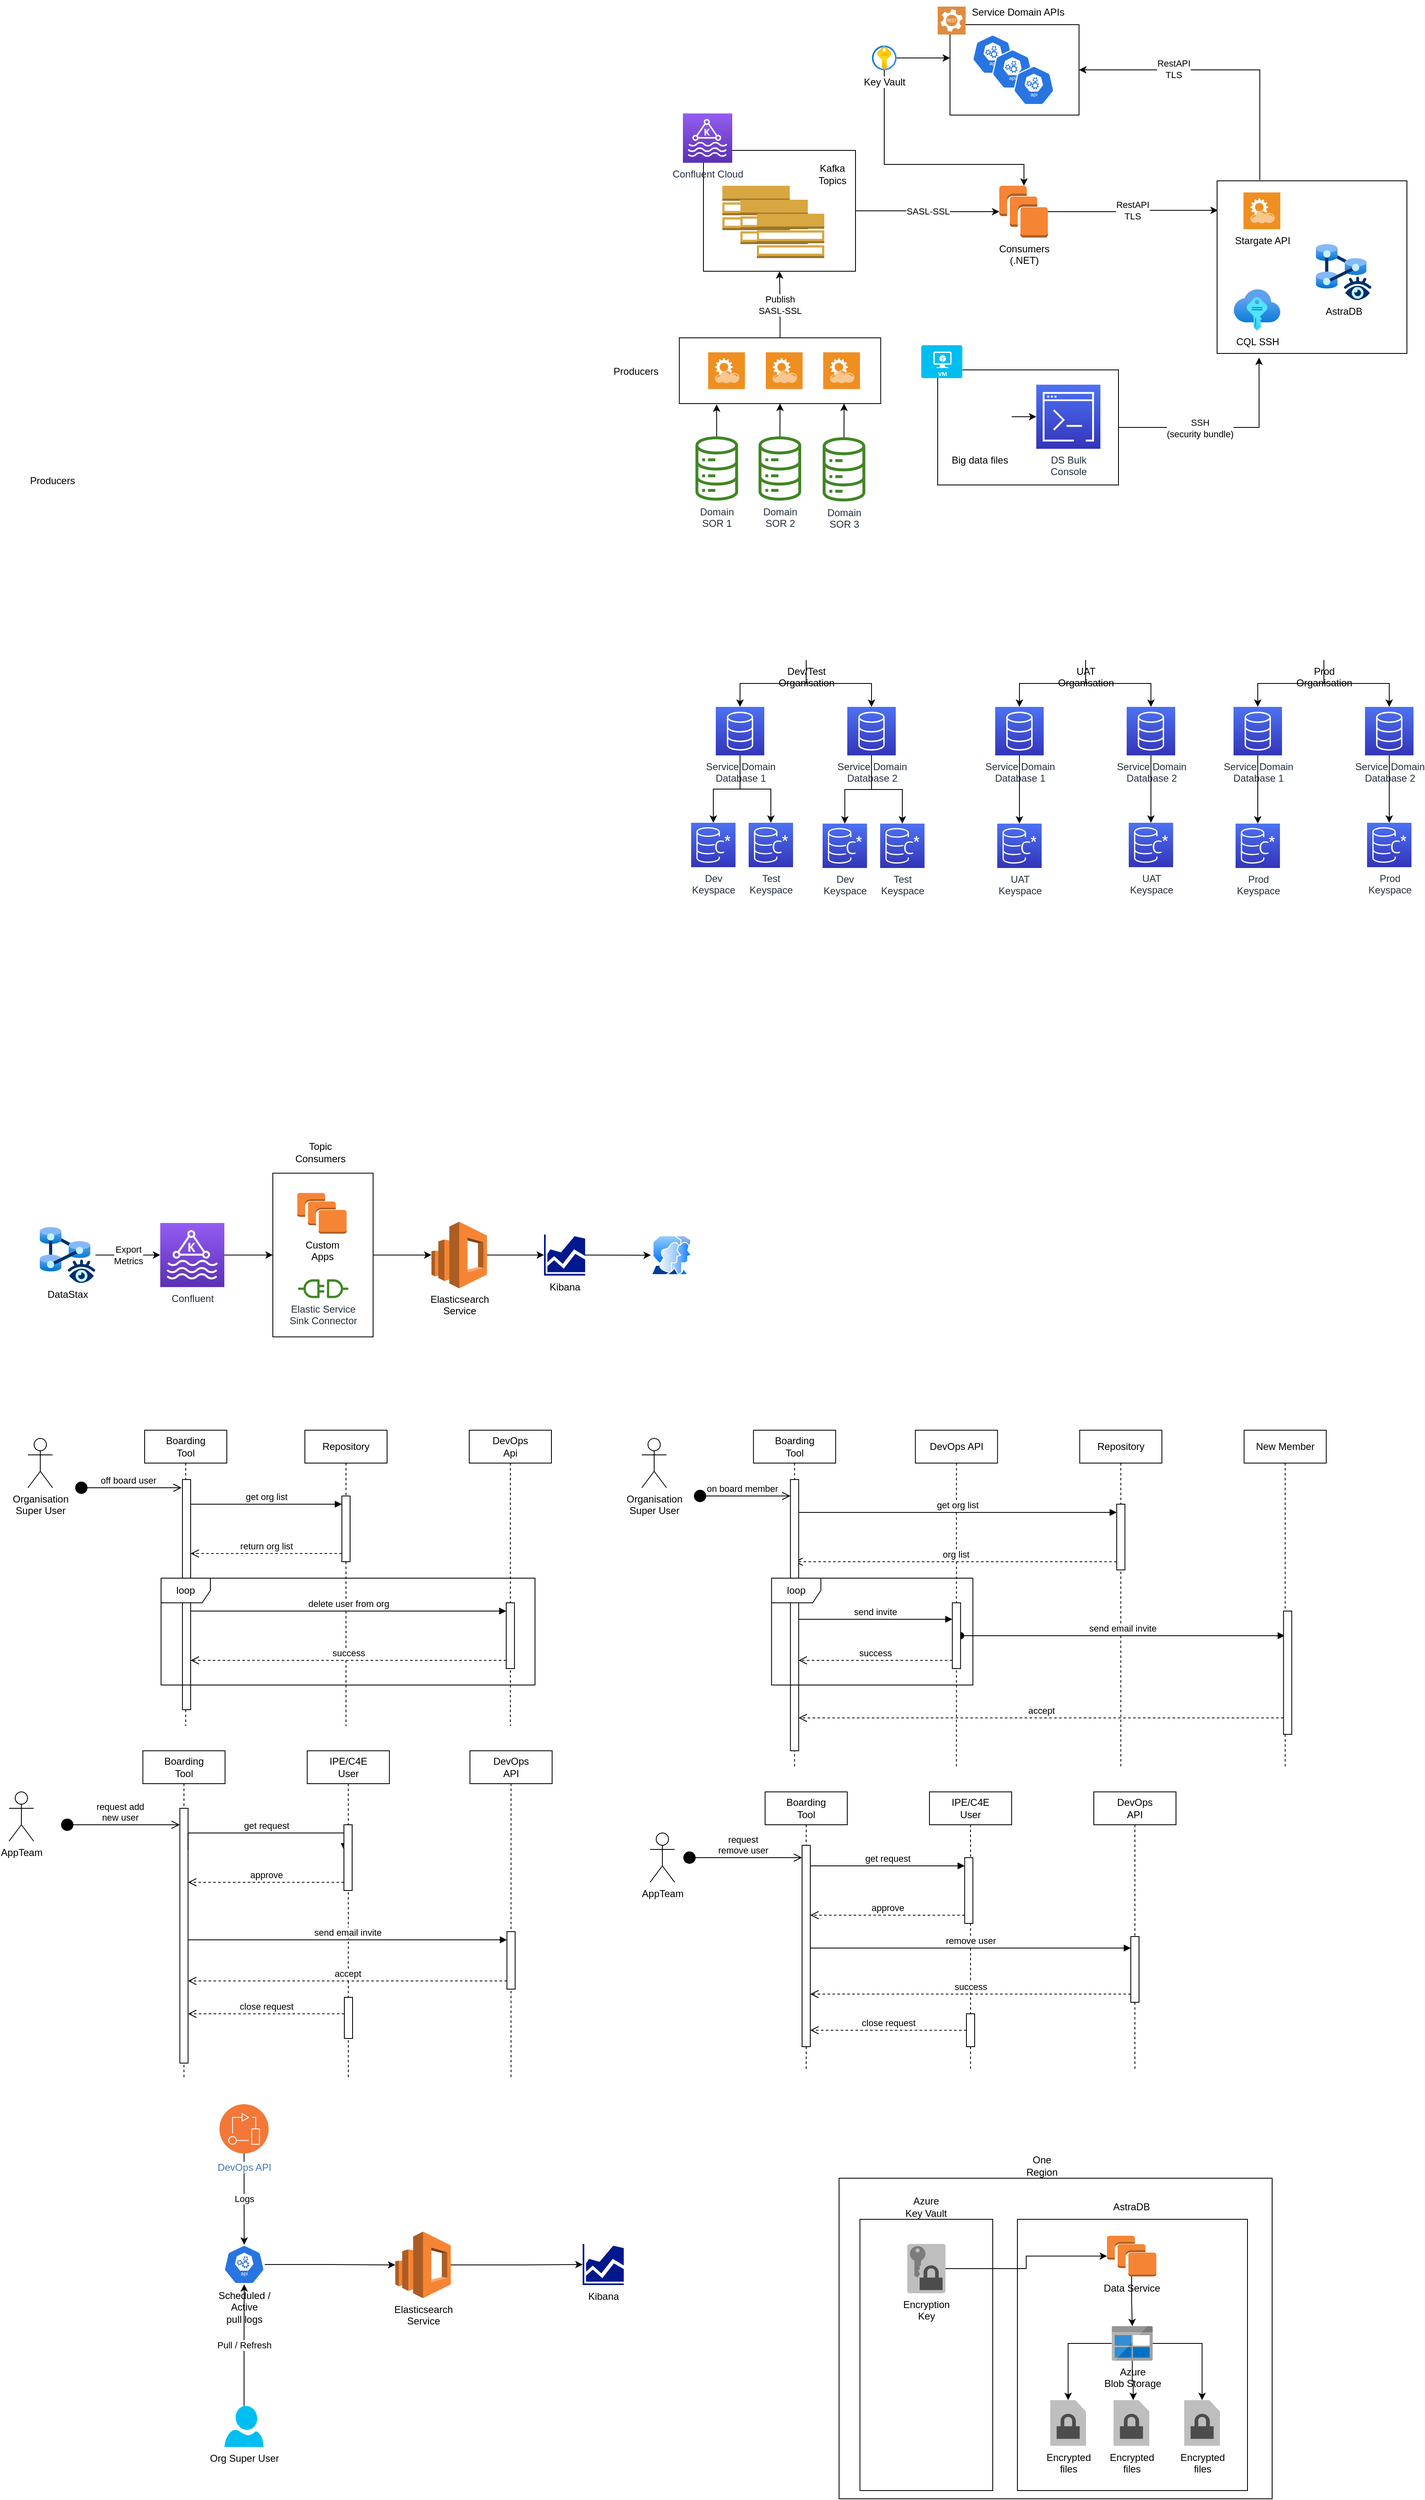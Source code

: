 <mxfile compressed="true" version="21.1.6" type="github"><diagram name="Page-1" id="1WWtFJg5gnQVkGpHGyMK"><mxGraphModel dx="1434" dy="653" grid="1" gridSize="10" guides="1" tooltips="1" connect="1" arrows="1" fold="1" page="1" pageScale="1" pageWidth="850" pageHeight="1100" math="0" shadow="0"><root><mxCell id="0"/><mxCell id="1" parent="0"/><mxCell id="PmPP05qARmcO_jReS8iN-34" value="SASL-SSL" style="edgeStyle=orthogonalEdgeStyle;rounded=0;orthogonalLoop=1;jettySize=auto;html=1;" edge="1" parent="1" source="PmPP05qARmcO_jReS8iN-20" target="PmPP05qARmcO_jReS8iN-22"><mxGeometry relative="1" as="geometry"/></mxCell><mxCell id="PmPP05qARmcO_jReS8iN-20" value="" style="rounded=0;whiteSpace=wrap;html=1;" vertex="1" parent="1"><mxGeometry x="915" y="203" width="185" height="147" as="geometry"/></mxCell><mxCell id="eVLTPtzq-MgQdZXSjMTp-30" value="" style="group" parent="1" vertex="1" connectable="0"><mxGeometry x="107.16" y="1409.996" width="793.84" height="236.434" as="geometry"/></mxCell><mxCell id="eVLTPtzq-MgQdZXSjMTp-18" value="" style="image;aspect=fixed;perimeter=ellipsePerimeter;html=1;align=center;shadow=0;dashed=0;spacingTop=3;image=img/lib/active_directory/user_accounts.svg;" parent="eVLTPtzq-MgQdZXSjMTp-30" vertex="1"><mxGeometry x="743.84" y="112.854" width="50" height="48.5" as="geometry"/></mxCell><mxCell id="eVLTPtzq-MgQdZXSjMTp-2" value="Confluent" style="sketch=0;points=[[0,0,0],[0.25,0,0],[0.5,0,0],[0.75,0,0],[1,0,0],[0,1,0],[0.25,1,0],[0.5,1,0],[0.75,1,0],[1,1,0],[0,0.25,0],[0,0.5,0],[0,0.75,0],[1,0.25,0],[1,0.5,0],[1,0.75,0]];outlineConnect=0;fontColor=#232F3E;gradientColor=#945DF2;gradientDirection=north;fillColor=#5A30B5;strokeColor=#ffffff;dashed=0;verticalLabelPosition=bottom;verticalAlign=top;align=center;html=1;fontSize=12;fontStyle=0;aspect=fixed;shape=mxgraph.aws4.resourceIcon;resIcon=mxgraph.aws4.managed_streaming_for_kafka;" parent="eVLTPtzq-MgQdZXSjMTp-30" vertex="1"><mxGeometry x="146.84" y="97.854" width="78" height="78" as="geometry"/></mxCell><mxCell id="eVLTPtzq-MgQdZXSjMTp-3" value="Elasticsearch&lt;br&gt;Service" style="outlineConnect=0;dashed=0;verticalLabelPosition=bottom;verticalAlign=top;align=center;html=1;shape=mxgraph.aws3.elasticsearch_service;fillColor=#F58534;gradientColor=none;" parent="eVLTPtzq-MgQdZXSjMTp-30" vertex="1"><mxGeometry x="476.84" y="96.354" width="67.5" height="81" as="geometry"/></mxCell><mxCell id="eVLTPtzq-MgQdZXSjMTp-17" value="Kibana" style="sketch=0;aspect=fixed;pointerEvents=1;shadow=0;dashed=0;html=1;strokeColor=none;labelPosition=center;verticalLabelPosition=bottom;verticalAlign=top;align=center;fillColor=#00188D;shape=mxgraph.mscae.general.graph" parent="eVLTPtzq-MgQdZXSjMTp-30" vertex="1"><mxGeometry x="613.84" y="111.854" width="50" height="50" as="geometry"/></mxCell><mxCell id="eVLTPtzq-MgQdZXSjMTp-20" value="" style="endArrow=classic;html=1;rounded=0;exitX=1;exitY=0.5;exitDx=0;exitDy=0;exitPerimeter=0;entryX=0;entryY=0.5;entryDx=0;entryDy=0;" parent="eVLTPtzq-MgQdZXSjMTp-30" source="eVLTPtzq-MgQdZXSjMTp-2" target="eVLTPtzq-MgQdZXSjMTp-13" edge="1"><mxGeometry width="50" height="50" relative="1" as="geometry"><mxPoint x="962.84" y="383.854" as="sourcePoint"/><mxPoint x="1012.84" y="333.854" as="targetPoint"/></mxGeometry></mxCell><mxCell id="eVLTPtzq-MgQdZXSjMTp-22" value="" style="endArrow=classic;html=1;rounded=0;exitX=1;exitY=0.5;exitDx=0;exitDy=0;" parent="eVLTPtzq-MgQdZXSjMTp-30" source="eVLTPtzq-MgQdZXSjMTp-13" target="eVLTPtzq-MgQdZXSjMTp-3" edge="1"><mxGeometry width="50" height="50" relative="1" as="geometry"><mxPoint x="452.84" y="137.004" as="sourcePoint"/><mxPoint x="857.34" y="340.854" as="targetPoint"/></mxGeometry></mxCell><mxCell id="eVLTPtzq-MgQdZXSjMTp-23" value="" style="endArrow=classic;html=1;rounded=0;exitX=1;exitY=0.5;exitDx=0;exitDy=0;exitPerimeter=0;entryX=0;entryY=0.5;entryDx=0;entryDy=0;entryPerimeter=0;" parent="eVLTPtzq-MgQdZXSjMTp-30" source="eVLTPtzq-MgQdZXSjMTp-3" target="eVLTPtzq-MgQdZXSjMTp-17" edge="1"><mxGeometry width="50" height="50" relative="1" as="geometry"><mxPoint x="957.34" y="250.854" as="sourcePoint"/><mxPoint x="1007.34" y="200.854" as="targetPoint"/></mxGeometry></mxCell><mxCell id="eVLTPtzq-MgQdZXSjMTp-24" value="" style="endArrow=classic;html=1;rounded=0;exitX=1;exitY=0.5;exitDx=0;exitDy=0;exitPerimeter=0;entryX=0;entryY=0.5;entryDx=0;entryDy=0;" parent="eVLTPtzq-MgQdZXSjMTp-30" source="eVLTPtzq-MgQdZXSjMTp-17" target="eVLTPtzq-MgQdZXSjMTp-18" edge="1"><mxGeometry width="50" height="50" relative="1" as="geometry"><mxPoint x="1097.34" y="210.854" as="sourcePoint"/><mxPoint x="1147.34" y="160.854" as="targetPoint"/></mxGeometry></mxCell><mxCell id="eVLTPtzq-MgQdZXSjMTp-1" value="DataStax" style="image;aspect=fixed;html=1;points=[];align=center;fontSize=12;image=img/lib/azure2/other/Managed_Instance_Apache_Cassandra.svg;" parent="eVLTPtzq-MgQdZXSjMTp-30" vertex="1"><mxGeometry y="102.854" width="68" height="68" as="geometry"/></mxCell><mxCell id="eVLTPtzq-MgQdZXSjMTp-19" value="Export&lt;br&gt;Metrics" style="endArrow=classic;html=1;rounded=0;entryX=0;entryY=0.5;entryDx=0;entryDy=0;entryPerimeter=0;" parent="eVLTPtzq-MgQdZXSjMTp-30" source="eVLTPtzq-MgQdZXSjMTp-1" target="eVLTPtzq-MgQdZXSjMTp-2" edge="1"><mxGeometry width="50" height="50" relative="1" as="geometry"><mxPoint x="866.34" y="137.004" as="sourcePoint"/><mxPoint x="916.34" y="87.004" as="targetPoint"/></mxGeometry></mxCell><mxCell id="eVLTPtzq-MgQdZXSjMTp-14" value="Topic Consumers" style="text;html=1;strokeColor=none;fillColor=none;align=center;verticalAlign=middle;whiteSpace=wrap;rounded=0;" parent="eVLTPtzq-MgQdZXSjMTp-30" vertex="1"><mxGeometry x="311.84" width="60" height="23.571" as="geometry"/></mxCell><mxCell id="eVLTPtzq-MgQdZXSjMTp-29" value="" style="group" parent="eVLTPtzq-MgQdZXSjMTp-30" vertex="1" connectable="0"><mxGeometry x="283.84" y="37.284" width="122" height="199.15" as="geometry"/></mxCell><mxCell id="eVLTPtzq-MgQdZXSjMTp-13" value="" style="rounded=0;whiteSpace=wrap;html=1;" parent="eVLTPtzq-MgQdZXSjMTp-29" vertex="1"><mxGeometry width="122" height="199.15" as="geometry"/></mxCell><mxCell id="eVLTPtzq-MgQdZXSjMTp-6" value="Elastic Service&lt;br&gt;Sink Connector" style="sketch=0;outlineConnect=0;fontColor=#232F3E;gradientColor=none;fillColor=#3F8624;strokeColor=none;dashed=0;verticalLabelPosition=bottom;verticalAlign=top;align=center;html=1;fontSize=12;fontStyle=0;aspect=fixed;pointerEvents=1;shape=mxgraph.aws4.connector;" parent="eVLTPtzq-MgQdZXSjMTp-29" vertex="1"><mxGeometry x="30.71" y="129.153" width="61.286" height="22.786" as="geometry"/></mxCell><mxCell id="eVLTPtzq-MgQdZXSjMTp-12" value="Custom&lt;br&gt;Apps" style="outlineConnect=0;dashed=0;verticalLabelPosition=bottom;verticalAlign=top;align=center;html=1;shape=mxgraph.aws3.instances;fillColor=#F58534;gradientColor=none;" parent="eVLTPtzq-MgQdZXSjMTp-29" vertex="1"><mxGeometry x="29.75" y="24.151" width="60" height="49.5" as="geometry"/></mxCell><mxCell id="dVKUrJ_ySwEJY9jhsixA-17" value="" style="group" parent="1" vertex="1" connectable="0"><mxGeometry x="93" y="1760" width="637" height="360" as="geometry"/></mxCell><mxCell id="dVKUrJ_ySwEJY9jhsixA-1" value="Organisation&lt;br&gt;Super User" style="shape=umlActor;verticalLabelPosition=bottom;verticalAlign=top;html=1;outlineConnect=0;" parent="dVKUrJ_ySwEJY9jhsixA-17" vertex="1"><mxGeometry y="10" width="30" height="60" as="geometry"/></mxCell><mxCell id="dVKUrJ_ySwEJY9jhsixA-4" value="Boarding&lt;br&gt;Tool" style="shape=umlLifeline;perimeter=lifelinePerimeter;whiteSpace=wrap;html=1;container=1;dropTarget=0;collapsible=0;recursiveResize=0;outlineConnect=0;portConstraint=eastwest;newEdgeStyle={&quot;edgeStyle&quot;:&quot;elbowEdgeStyle&quot;,&quot;elbow&quot;:&quot;vertical&quot;,&quot;curved&quot;:0,&quot;rounded&quot;:0};" parent="dVKUrJ_ySwEJY9jhsixA-17" vertex="1"><mxGeometry x="142" width="100" height="360" as="geometry"/></mxCell><mxCell id="dVKUrJ_ySwEJY9jhsixA-11" value="" style="html=1;points=[];perimeter=orthogonalPerimeter;outlineConnect=0;targetShapes=umlLifeline;portConstraint=eastwest;newEdgeStyle={&quot;edgeStyle&quot;:&quot;elbowEdgeStyle&quot;,&quot;elbow&quot;:&quot;vertical&quot;,&quot;curved&quot;:0,&quot;rounded&quot;:0};" parent="dVKUrJ_ySwEJY9jhsixA-4" vertex="1"><mxGeometry x="46" y="60" width="10" height="280" as="geometry"/></mxCell><mxCell id="dVKUrJ_ySwEJY9jhsixA-5" value="Repository" style="shape=umlLifeline;perimeter=lifelinePerimeter;whiteSpace=wrap;html=1;container=1;dropTarget=0;collapsible=0;recursiveResize=0;outlineConnect=0;portConstraint=eastwest;newEdgeStyle={&quot;edgeStyle&quot;:&quot;elbowEdgeStyle&quot;,&quot;elbow&quot;:&quot;vertical&quot;,&quot;curved&quot;:0,&quot;rounded&quot;:0};" parent="dVKUrJ_ySwEJY9jhsixA-17" vertex="1"><mxGeometry x="337" width="100" height="360" as="geometry"/></mxCell><mxCell id="dVKUrJ_ySwEJY9jhsixA-8" value="" style="html=1;points=[];perimeter=orthogonalPerimeter;outlineConnect=0;targetShapes=umlLifeline;portConstraint=eastwest;newEdgeStyle={&quot;edgeStyle&quot;:&quot;elbowEdgeStyle&quot;,&quot;elbow&quot;:&quot;vertical&quot;,&quot;curved&quot;:0,&quot;rounded&quot;:0};" parent="dVKUrJ_ySwEJY9jhsixA-5" vertex="1"><mxGeometry x="45" y="80" width="10" height="80" as="geometry"/></mxCell><mxCell id="dVKUrJ_ySwEJY9jhsixA-6" value="DevOps&lt;br&gt;Api" style="shape=umlLifeline;perimeter=lifelinePerimeter;whiteSpace=wrap;html=1;container=1;dropTarget=0;collapsible=0;recursiveResize=0;outlineConnect=0;portConstraint=eastwest;newEdgeStyle={&quot;edgeStyle&quot;:&quot;elbowEdgeStyle&quot;,&quot;elbow&quot;:&quot;vertical&quot;,&quot;curved&quot;:0,&quot;rounded&quot;:0};" parent="dVKUrJ_ySwEJY9jhsixA-17" vertex="1"><mxGeometry x="537" width="100" height="360" as="geometry"/></mxCell><mxCell id="dVKUrJ_ySwEJY9jhsixA-12" value="" style="html=1;points=[];perimeter=orthogonalPerimeter;outlineConnect=0;targetShapes=umlLifeline;portConstraint=eastwest;newEdgeStyle={&quot;edgeStyle&quot;:&quot;elbowEdgeStyle&quot;,&quot;elbow&quot;:&quot;vertical&quot;,&quot;curved&quot;:0,&quot;rounded&quot;:0};" parent="dVKUrJ_ySwEJY9jhsixA-6" vertex="1"><mxGeometry x="45" y="210" width="10" height="80" as="geometry"/></mxCell><mxCell id="dVKUrJ_ySwEJY9jhsixA-9" value="get org list" style="html=1;verticalAlign=bottom;endArrow=block;edgeStyle=elbowEdgeStyle;elbow=vertical;curved=0;rounded=0;" parent="dVKUrJ_ySwEJY9jhsixA-17" source="dVKUrJ_ySwEJY9jhsixA-11" target="dVKUrJ_ySwEJY9jhsixA-8" edge="1"><mxGeometry relative="1" as="geometry"><mxPoint x="237" y="90" as="sourcePoint"/><Array as="points"><mxPoint x="307" y="90"/></Array></mxGeometry></mxCell><mxCell id="dVKUrJ_ySwEJY9jhsixA-10" value="return org list" style="html=1;verticalAlign=bottom;endArrow=open;dashed=1;endSize=8;edgeStyle=elbowEdgeStyle;elbow=vertical;curved=0;rounded=0;" parent="dVKUrJ_ySwEJY9jhsixA-17" source="dVKUrJ_ySwEJY9jhsixA-8" target="dVKUrJ_ySwEJY9jhsixA-11" edge="1"><mxGeometry relative="1" as="geometry"><mxPoint x="297" y="150" as="targetPoint"/><Array as="points"><mxPoint x="257" y="150"/></Array></mxGeometry></mxCell><mxCell id="dVKUrJ_ySwEJY9jhsixA-13" value="delete user from org" style="html=1;verticalAlign=bottom;endArrow=block;edgeStyle=elbowEdgeStyle;elbow=vertical;curved=0;rounded=0;" parent="dVKUrJ_ySwEJY9jhsixA-17" source="dVKUrJ_ySwEJY9jhsixA-11" target="dVKUrJ_ySwEJY9jhsixA-12" edge="1"><mxGeometry relative="1" as="geometry"><mxPoint x="512" y="210" as="sourcePoint"/><Array as="points"><mxPoint x="427" y="220"/></Array></mxGeometry></mxCell><mxCell id="dVKUrJ_ySwEJY9jhsixA-14" value="success" style="html=1;verticalAlign=bottom;endArrow=open;dashed=1;endSize=8;edgeStyle=elbowEdgeStyle;elbow=vertical;curved=0;rounded=0;" parent="dVKUrJ_ySwEJY9jhsixA-17" source="dVKUrJ_ySwEJY9jhsixA-12" target="dVKUrJ_ySwEJY9jhsixA-11" edge="1"><mxGeometry relative="1" as="geometry"><mxPoint x="512" y="285" as="targetPoint"/><Array as="points"><mxPoint x="517" y="280"/></Array></mxGeometry></mxCell><mxCell id="dVKUrJ_ySwEJY9jhsixA-15" value="loop" style="shape=umlFrame;whiteSpace=wrap;html=1;pointerEvents=0;" parent="dVKUrJ_ySwEJY9jhsixA-17" vertex="1"><mxGeometry x="162" y="180" width="455" height="130" as="geometry"/></mxCell><mxCell id="dVKUrJ_ySwEJY9jhsixA-16" value="off board user" style="html=1;verticalAlign=bottom;startArrow=circle;startFill=1;endArrow=open;startSize=6;endSize=8;edgeStyle=elbowEdgeStyle;elbow=vertical;curved=0;rounded=0;" parent="dVKUrJ_ySwEJY9jhsixA-17" edge="1"><mxGeometry width="80" relative="1" as="geometry"><mxPoint x="57" y="70" as="sourcePoint"/><mxPoint x="187" y="70" as="targetPoint"/></mxGeometry></mxCell><mxCell id="_Uw473ZEaHKZHQjD5pyc-8" value="" style="group" parent="1" vertex="1" connectable="0"><mxGeometry x="840" y="1760" width="832.84" height="410" as="geometry"/></mxCell><mxCell id="dVKUrJ_ySwEJY9jhsixA-18" value="Organisation&lt;br style=&quot;border-color: var(--border-color);&quot;&gt;Super User" style="shape=umlActor;verticalLabelPosition=bottom;verticalAlign=top;html=1;container=0;" parent="_Uw473ZEaHKZHQjD5pyc-8" vertex="1"><mxGeometry y="10" width="30" height="60" as="geometry"/></mxCell><mxCell id="dVKUrJ_ySwEJY9jhsixA-19" value="Boarding&lt;br style=&quot;border-color: var(--border-color);&quot;&gt;Tool" style="shape=umlLifeline;perimeter=lifelinePerimeter;whiteSpace=wrap;html=1;container=0;dropTarget=0;collapsible=0;recursiveResize=0;outlineConnect=0;portConstraint=eastwest;newEdgeStyle={&quot;edgeStyle&quot;:&quot;elbowEdgeStyle&quot;,&quot;elbow&quot;:&quot;vertical&quot;,&quot;curved&quot;:0,&quot;rounded&quot;:0};" parent="_Uw473ZEaHKZHQjD5pyc-8" vertex="1"><mxGeometry x="135.84" width="100" height="410" as="geometry"/></mxCell><mxCell id="dVKUrJ_ySwEJY9jhsixA-20" value="DevOps API" style="shape=umlLifeline;perimeter=lifelinePerimeter;whiteSpace=wrap;html=1;container=0;dropTarget=0;collapsible=0;recursiveResize=0;outlineConnect=0;portConstraint=eastwest;newEdgeStyle={&quot;edgeStyle&quot;:&quot;elbowEdgeStyle&quot;,&quot;elbow&quot;:&quot;vertical&quot;,&quot;curved&quot;:0,&quot;rounded&quot;:0};" parent="_Uw473ZEaHKZHQjD5pyc-8" vertex="1"><mxGeometry x="332.84" width="100" height="410" as="geometry"/></mxCell><mxCell id="dVKUrJ_ySwEJY9jhsixA-21" value="Repository" style="shape=umlLifeline;perimeter=lifelinePerimeter;whiteSpace=wrap;html=1;container=0;dropTarget=0;collapsible=0;recursiveResize=0;outlineConnect=0;portConstraint=eastwest;newEdgeStyle={&quot;edgeStyle&quot;:&quot;elbowEdgeStyle&quot;,&quot;elbow&quot;:&quot;vertical&quot;,&quot;curved&quot;:0,&quot;rounded&quot;:0};" parent="_Uw473ZEaHKZHQjD5pyc-8" vertex="1"><mxGeometry x="532.84" width="100" height="410" as="geometry"/></mxCell><mxCell id="dVKUrJ_ySwEJY9jhsixA-22" value="New Member" style="shape=umlLifeline;perimeter=lifelinePerimeter;whiteSpace=wrap;html=1;container=0;dropTarget=0;collapsible=0;recursiveResize=0;outlineConnect=0;portConstraint=eastwest;newEdgeStyle={&quot;edgeStyle&quot;:&quot;elbowEdgeStyle&quot;,&quot;elbow&quot;:&quot;vertical&quot;,&quot;curved&quot;:0,&quot;rounded&quot;:0};" parent="_Uw473ZEaHKZHQjD5pyc-8" vertex="1"><mxGeometry x="732.84" width="100" height="410" as="geometry"/></mxCell><mxCell id="dVKUrJ_ySwEJY9jhsixA-32" value="org list" style="html=1;verticalAlign=bottom;endArrow=open;dashed=1;endSize=8;edgeStyle=elbowEdgeStyle;elbow=vertical;curved=0;rounded=0;" parent="_Uw473ZEaHKZHQjD5pyc-8" source="dVKUrJ_ySwEJY9jhsixA-30" target="dVKUrJ_ySwEJY9jhsixA-19" edge="1"><mxGeometry relative="1" as="geometry"><mxPoint x="507.84" y="315" as="targetPoint"/><Array as="points"><mxPoint x="502.84" y="160"/><mxPoint x="462.84" y="310"/></Array></mxGeometry></mxCell><mxCell id="dVKUrJ_ySwEJY9jhsixA-39" value="send email invite" style="html=1;verticalAlign=bottom;startArrow=oval;endArrow=block;startSize=8;edgeStyle=elbowEdgeStyle;elbow=vertical;curved=0;rounded=0;" parent="_Uw473ZEaHKZHQjD5pyc-8" source="dVKUrJ_ySwEJY9jhsixA-33" target="dVKUrJ_ySwEJY9jhsixA-22" edge="1"><mxGeometry relative="1" as="geometry"><mxPoint x="717.84" y="210" as="sourcePoint"/><Array as="points"><mxPoint x="742.84" y="240"/><mxPoint x="692.84" y="230"/><mxPoint x="712.84" y="220"/></Array></mxGeometry></mxCell><mxCell id="dVKUrJ_ySwEJY9jhsixA-42" value="on board member" style="html=1;verticalAlign=bottom;startArrow=circle;startFill=1;endArrow=open;startSize=6;endSize=8;edgeStyle=elbowEdgeStyle;elbow=vertical;curved=0;rounded=0;" parent="_Uw473ZEaHKZHQjD5pyc-8" target="dVKUrJ_ySwEJY9jhsixA-24" edge="1"><mxGeometry width="80" relative="1" as="geometry"><mxPoint x="62.84" y="80" as="sourcePoint"/><mxPoint x="162.84" y="80" as="targetPoint"/></mxGeometry></mxCell><mxCell id="dVKUrJ_ySwEJY9jhsixA-24" value="" style="html=1;points=[];perimeter=orthogonalPerimeter;outlineConnect=0;targetShapes=umlLifeline;portConstraint=eastwest;newEdgeStyle={&quot;edgeStyle&quot;:&quot;elbowEdgeStyle&quot;,&quot;elbow&quot;:&quot;vertical&quot;,&quot;curved&quot;:0,&quot;rounded&quot;:0};container=0;" parent="_Uw473ZEaHKZHQjD5pyc-8" vertex="1"><mxGeometry x="180.84" y="60" width="10" height="330" as="geometry"/></mxCell><mxCell id="dVKUrJ_ySwEJY9jhsixA-33" value="" style="html=1;points=[];perimeter=orthogonalPerimeter;outlineConnect=0;targetShapes=umlLifeline;portConstraint=eastwest;newEdgeStyle={&quot;edgeStyle&quot;:&quot;elbowEdgeStyle&quot;,&quot;elbow&quot;:&quot;vertical&quot;,&quot;curved&quot;:0,&quot;rounded&quot;:0};container=0;" parent="_Uw473ZEaHKZHQjD5pyc-8" vertex="1"><mxGeometry x="377.84" y="210" width="10" height="80" as="geometry"/></mxCell><mxCell id="dVKUrJ_ySwEJY9jhsixA-34" value="send invite" style="html=1;verticalAlign=bottom;endArrow=block;edgeStyle=elbowEdgeStyle;elbow=vertical;curved=0;rounded=0;" parent="_Uw473ZEaHKZHQjD5pyc-8" source="dVKUrJ_ySwEJY9jhsixA-24" target="dVKUrJ_ySwEJY9jhsixA-33" edge="1"><mxGeometry relative="1" as="geometry"><mxPoint x="302.84" y="220" as="sourcePoint"/><Array as="points"><mxPoint x="332.84" y="230"/><mxPoint x="232.84" y="220"/></Array></mxGeometry></mxCell><mxCell id="dVKUrJ_ySwEJY9jhsixA-35" value="success" style="html=1;verticalAlign=bottom;endArrow=open;dashed=1;endSize=8;edgeStyle=elbowEdgeStyle;elbow=vertical;curved=0;rounded=0;" parent="_Uw473ZEaHKZHQjD5pyc-8" source="dVKUrJ_ySwEJY9jhsixA-33" target="dVKUrJ_ySwEJY9jhsixA-24" edge="1"><mxGeometry relative="1" as="geometry"><mxPoint x="307.84" y="285" as="targetPoint"/><Array as="points"><mxPoint x="262.84" y="280"/></Array></mxGeometry></mxCell><mxCell id="dVKUrJ_ySwEJY9jhsixA-30" value="" style="html=1;points=[];perimeter=orthogonalPerimeter;outlineConnect=0;targetShapes=umlLifeline;portConstraint=eastwest;newEdgeStyle={&quot;edgeStyle&quot;:&quot;elbowEdgeStyle&quot;,&quot;elbow&quot;:&quot;vertical&quot;,&quot;curved&quot;:0,&quot;rounded&quot;:0};container=0;" parent="_Uw473ZEaHKZHQjD5pyc-8" vertex="1"><mxGeometry x="577.84" y="90" width="10" height="80" as="geometry"/></mxCell><mxCell id="dVKUrJ_ySwEJY9jhsixA-31" value="get org list" style="html=1;verticalAlign=bottom;endArrow=block;edgeStyle=elbowEdgeStyle;elbow=vertical;curved=0;rounded=0;" parent="_Uw473ZEaHKZHQjD5pyc-8" source="dVKUrJ_ySwEJY9jhsixA-24" target="dVKUrJ_ySwEJY9jhsixA-30" edge="1"><mxGeometry relative="1" as="geometry"><mxPoint x="507.84" y="240" as="sourcePoint"/><Array as="points"><mxPoint x="312.84" y="100"/><mxPoint x="462.84" y="250"/></Array></mxGeometry></mxCell><mxCell id="dVKUrJ_ySwEJY9jhsixA-38" value="" style="html=1;points=[];perimeter=orthogonalPerimeter;outlineConnect=0;targetShapes=umlLifeline;portConstraint=eastwest;newEdgeStyle={&quot;edgeStyle&quot;:&quot;elbowEdgeStyle&quot;,&quot;elbow&quot;:&quot;vertical&quot;,&quot;curved&quot;:0,&quot;rounded&quot;:0};container=0;" parent="_Uw473ZEaHKZHQjD5pyc-8" vertex="1"><mxGeometry x="780.84" y="220" width="10" height="150" as="geometry"/></mxCell><mxCell id="dVKUrJ_ySwEJY9jhsixA-41" value="accept" style="html=1;verticalAlign=bottom;endArrow=open;dashed=1;endSize=8;edgeStyle=elbowEdgeStyle;elbow=vertical;curved=0;rounded=0;" parent="_Uw473ZEaHKZHQjD5pyc-8" source="dVKUrJ_ySwEJY9jhsixA-38" target="dVKUrJ_ySwEJY9jhsixA-24" edge="1"><mxGeometry relative="1" as="geometry"><mxPoint x="772.84" y="330" as="sourcePoint"/><mxPoint x="192.84" y="350" as="targetPoint"/><Array as="points"><mxPoint x="722.84" y="350"/></Array></mxGeometry></mxCell><mxCell id="dVKUrJ_ySwEJY9jhsixA-36" value="loop" style="shape=umlFrame;whiteSpace=wrap;html=1;pointerEvents=0;container=0;" parent="_Uw473ZEaHKZHQjD5pyc-8" vertex="1"><mxGeometry x="157.84" y="180" width="245" height="130" as="geometry"/></mxCell><mxCell id="_Uw473ZEaHKZHQjD5pyc-40" value="" style="group" parent="1" vertex="1" connectable="0"><mxGeometry x="70" y="2150" width="677.5" height="410" as="geometry"/></mxCell><mxCell id="_Uw473ZEaHKZHQjD5pyc-18" value="AppTeam" style="shape=umlActor;verticalLabelPosition=bottom;verticalAlign=top;html=1;" parent="_Uw473ZEaHKZHQjD5pyc-40" vertex="1"><mxGeometry y="50" width="30" height="60" as="geometry"/></mxCell><mxCell id="_Uw473ZEaHKZHQjD5pyc-19" value="Boarding&lt;br&gt;Tool" style="shape=umlLifeline;perimeter=lifelinePerimeter;whiteSpace=wrap;html=1;container=1;dropTarget=0;collapsible=0;recursiveResize=0;outlineConnect=0;portConstraint=eastwest;newEdgeStyle={&quot;edgeStyle&quot;:&quot;elbowEdgeStyle&quot;,&quot;elbow&quot;:&quot;vertical&quot;,&quot;curved&quot;:0,&quot;rounded&quot;:0};" parent="_Uw473ZEaHKZHQjD5pyc-40" vertex="1"><mxGeometry x="162.84" width="100" height="400" as="geometry"/></mxCell><mxCell id="_Uw473ZEaHKZHQjD5pyc-20" value="" style="html=1;points=[];perimeter=orthogonalPerimeter;outlineConnect=0;targetShapes=umlLifeline;portConstraint=eastwest;newEdgeStyle={&quot;edgeStyle&quot;:&quot;elbowEdgeStyle&quot;,&quot;elbow&quot;:&quot;vertical&quot;,&quot;curved&quot;:0,&quot;rounded&quot;:0};" parent="_Uw473ZEaHKZHQjD5pyc-19" vertex="1"><mxGeometry x="45" y="70" width="10" height="310" as="geometry"/></mxCell><mxCell id="_Uw473ZEaHKZHQjD5pyc-21" value="request add&lt;br&gt;new user" style="html=1;verticalAlign=bottom;startArrow=circle;startFill=1;endArrow=open;startSize=6;endSize=8;edgeStyle=elbowEdgeStyle;elbow=vertical;curved=0;rounded=0;" parent="_Uw473ZEaHKZHQjD5pyc-40" target="_Uw473ZEaHKZHQjD5pyc-20" edge="1"><mxGeometry width="80" relative="1" as="geometry"><mxPoint x="62.84" y="90" as="sourcePoint"/><mxPoint x="162.84" y="90" as="targetPoint"/></mxGeometry></mxCell><mxCell id="_Uw473ZEaHKZHQjD5pyc-22" value="IPE/C4E&lt;br&gt;User" style="shape=umlLifeline;perimeter=lifelinePerimeter;whiteSpace=wrap;html=1;container=1;dropTarget=0;collapsible=0;recursiveResize=0;outlineConnect=0;portConstraint=eastwest;newEdgeStyle={&quot;edgeStyle&quot;:&quot;elbowEdgeStyle&quot;,&quot;elbow&quot;:&quot;vertical&quot;,&quot;curved&quot;:0,&quot;rounded&quot;:0};" parent="_Uw473ZEaHKZHQjD5pyc-40" vertex="1"><mxGeometry x="362.84" width="100" height="400" as="geometry"/></mxCell><mxCell id="_Uw473ZEaHKZHQjD5pyc-51" value="" style="html=1;points=[];perimeter=orthogonalPerimeter;outlineConnect=0;targetShapes=umlLifeline;portConstraint=eastwest;newEdgeStyle={&quot;edgeStyle&quot;:&quot;elbowEdgeStyle&quot;,&quot;elbow&quot;:&quot;vertical&quot;,&quot;curved&quot;:0,&quot;rounded&quot;:0};" parent="_Uw473ZEaHKZHQjD5pyc-22" vertex="1"><mxGeometry x="45.16" y="300" width="10" height="50" as="geometry"/></mxCell><mxCell id="_Uw473ZEaHKZHQjD5pyc-24" value="get request" style="html=1;verticalAlign=bottom;endArrow=block;edgeStyle=elbowEdgeStyle;elbow=vertical;curved=0;rounded=0;" parent="_Uw473ZEaHKZHQjD5pyc-40" edge="1"><mxGeometry relative="1" as="geometry"><mxPoint x="217.84" y="121" as="sourcePoint"/><mxPoint x="407.84" y="121" as="targetPoint"/><Array as="points"><mxPoint x="373" y="100"/></Array></mxGeometry></mxCell><mxCell id="_Uw473ZEaHKZHQjD5pyc-25" value="approve" style="html=1;verticalAlign=bottom;endArrow=open;dashed=1;endSize=8;edgeStyle=elbowEdgeStyle;elbow=vertical;curved=0;rounded=0;" parent="_Uw473ZEaHKZHQjD5pyc-40" source="_Uw473ZEaHKZHQjD5pyc-23" target="_Uw473ZEaHKZHQjD5pyc-20" edge="1"><mxGeometry relative="1" as="geometry"><mxPoint x="272.84" y="150" as="targetPoint"/><Array as="points"><mxPoint x="360" y="160"/><mxPoint x="362.84" y="180"/></Array></mxGeometry></mxCell><mxCell id="_Uw473ZEaHKZHQjD5pyc-29" value="DevOps&lt;br&gt;API" style="shape=umlLifeline;perimeter=lifelinePerimeter;whiteSpace=wrap;html=1;container=1;dropTarget=0;collapsible=0;recursiveResize=0;outlineConnect=0;portConstraint=eastwest;newEdgeStyle={&quot;edgeStyle&quot;:&quot;elbowEdgeStyle&quot;,&quot;elbow&quot;:&quot;vertical&quot;,&quot;curved&quot;:0,&quot;rounded&quot;:0};" parent="_Uw473ZEaHKZHQjD5pyc-40" vertex="1"><mxGeometry x="560.84" width="100" height="400" as="geometry"/></mxCell><mxCell id="_Uw473ZEaHKZHQjD5pyc-30" value="" style="html=1;points=[];perimeter=orthogonalPerimeter;outlineConnect=0;targetShapes=umlLifeline;portConstraint=eastwest;newEdgeStyle={&quot;edgeStyle&quot;:&quot;elbowEdgeStyle&quot;,&quot;elbow&quot;:&quot;vertical&quot;,&quot;curved&quot;:0,&quot;rounded&quot;:0};" parent="_Uw473ZEaHKZHQjD5pyc-29" vertex="1"><mxGeometry x="45" y="220" width="10" height="70" as="geometry"/></mxCell><mxCell id="_Uw473ZEaHKZHQjD5pyc-31" value="send email invite" style="html=1;verticalAlign=bottom;endArrow=block;edgeStyle=elbowEdgeStyle;elbow=vertical;curved=0;rounded=0;" parent="_Uw473ZEaHKZHQjD5pyc-40" target="_Uw473ZEaHKZHQjD5pyc-30" edge="1"><mxGeometry relative="1" as="geometry"><mxPoint x="217.84" y="230" as="sourcePoint"/><Array as="points"><mxPoint x="322.84" y="230"/></Array></mxGeometry></mxCell><mxCell id="_Uw473ZEaHKZHQjD5pyc-32" value="accept" style="html=1;verticalAlign=bottom;endArrow=open;dashed=1;endSize=8;edgeStyle=elbowEdgeStyle;elbow=vertical;curved=0;rounded=0;" parent="_Uw473ZEaHKZHQjD5pyc-40" source="_Uw473ZEaHKZHQjD5pyc-30" edge="1"><mxGeometry relative="1" as="geometry"><mxPoint x="217.84" y="280" as="targetPoint"/><Array as="points"><mxPoint x="550" y="280"/><mxPoint x="482.84" y="270"/><mxPoint x="512.84" y="310"/><mxPoint x="342.84" y="290"/></Array></mxGeometry></mxCell><mxCell id="_Uw473ZEaHKZHQjD5pyc-23" value="" style="html=1;points=[];perimeter=orthogonalPerimeter;outlineConnect=0;targetShapes=umlLifeline;portConstraint=eastwest;newEdgeStyle={&quot;edgeStyle&quot;:&quot;elbowEdgeStyle&quot;,&quot;elbow&quot;:&quot;vertical&quot;,&quot;curved&quot;:0,&quot;rounded&quot;:0};" parent="_Uw473ZEaHKZHQjD5pyc-40" vertex="1"><mxGeometry x="407.5" y="90" width="10" height="80" as="geometry"/></mxCell><mxCell id="_Uw473ZEaHKZHQjD5pyc-53" value="close request" style="html=1;verticalAlign=bottom;endArrow=open;dashed=1;endSize=8;edgeStyle=elbowEdgeStyle;elbow=vertical;curved=0;rounded=0;" parent="_Uw473ZEaHKZHQjD5pyc-40" source="_Uw473ZEaHKZHQjD5pyc-51" target="_Uw473ZEaHKZHQjD5pyc-20" edge="1"><mxGeometry relative="1" as="geometry"><mxPoint x="338" y="375" as="targetPoint"/><Array as="points"><mxPoint x="389.84" y="320"/></Array></mxGeometry></mxCell><mxCell id="_Uw473ZEaHKZHQjD5pyc-59" value="" style="group" parent="1" vertex="1" connectable="0"><mxGeometry x="850" y="2200" width="640" height="350" as="geometry"/></mxCell><mxCell id="_Uw473ZEaHKZHQjD5pyc-41" value="AppTeam" style="shape=umlActor;verticalLabelPosition=bottom;verticalAlign=top;html=1;" parent="_Uw473ZEaHKZHQjD5pyc-59" vertex="1"><mxGeometry y="50" width="30" height="60" as="geometry"/></mxCell><mxCell id="_Uw473ZEaHKZHQjD5pyc-42" value="Boarding&lt;br&gt;Tool" style="shape=umlLifeline;perimeter=lifelinePerimeter;whiteSpace=wrap;html=1;container=1;dropTarget=0;collapsible=0;recursiveResize=0;outlineConnect=0;portConstraint=eastwest;newEdgeStyle={&quot;edgeStyle&quot;:&quot;elbowEdgeStyle&quot;,&quot;elbow&quot;:&quot;vertical&quot;,&quot;curved&quot;:0,&quot;rounded&quot;:0};" parent="_Uw473ZEaHKZHQjD5pyc-59" vertex="1"><mxGeometry x="140" width="100" height="340" as="geometry"/></mxCell><mxCell id="_Uw473ZEaHKZHQjD5pyc-46" value="" style="html=1;points=[];perimeter=orthogonalPerimeter;outlineConnect=0;targetShapes=umlLifeline;portConstraint=eastwest;newEdgeStyle={&quot;edgeStyle&quot;:&quot;elbowEdgeStyle&quot;,&quot;elbow&quot;:&quot;vertical&quot;,&quot;curved&quot;:0,&quot;rounded&quot;:0};" parent="_Uw473ZEaHKZHQjD5pyc-42" vertex="1"><mxGeometry x="45" y="65" width="10" height="245" as="geometry"/></mxCell><mxCell id="_Uw473ZEaHKZHQjD5pyc-43" value="request&lt;br&gt;remove user" style="html=1;verticalAlign=bottom;startArrow=circle;startFill=1;endArrow=open;startSize=6;endSize=8;edgeStyle=elbowEdgeStyle;elbow=vertical;curved=0;rounded=0;" parent="_Uw473ZEaHKZHQjD5pyc-59" target="_Uw473ZEaHKZHQjD5pyc-46" edge="1"><mxGeometry width="80" relative="1" as="geometry"><mxPoint x="40" y="80" as="sourcePoint"/><mxPoint x="145" y="80" as="targetPoint"/></mxGeometry></mxCell><mxCell id="_Uw473ZEaHKZHQjD5pyc-47" value="IPE/C4E&lt;br&gt;User" style="shape=umlLifeline;perimeter=lifelinePerimeter;whiteSpace=wrap;html=1;container=1;dropTarget=0;collapsible=0;recursiveResize=0;outlineConnect=0;portConstraint=eastwest;newEdgeStyle={&quot;edgeStyle&quot;:&quot;elbowEdgeStyle&quot;,&quot;elbow&quot;:&quot;vertical&quot;,&quot;curved&quot;:0,&quot;rounded&quot;:0};" parent="_Uw473ZEaHKZHQjD5pyc-59" vertex="1"><mxGeometry x="340" width="100" height="340" as="geometry"/></mxCell><mxCell id="_Uw473ZEaHKZHQjD5pyc-48" value="" style="html=1;points=[];perimeter=orthogonalPerimeter;outlineConnect=0;targetShapes=umlLifeline;portConstraint=eastwest;newEdgeStyle={&quot;edgeStyle&quot;:&quot;elbowEdgeStyle&quot;,&quot;elbow&quot;:&quot;vertical&quot;,&quot;curved&quot;:0,&quot;rounded&quot;:0};" parent="_Uw473ZEaHKZHQjD5pyc-47" vertex="1"><mxGeometry x="42.84" y="80" width="10" height="80" as="geometry"/></mxCell><mxCell id="_Uw473ZEaHKZHQjD5pyc-60" value="" style="html=1;points=[];perimeter=orthogonalPerimeter;outlineConnect=0;targetShapes=umlLifeline;portConstraint=eastwest;newEdgeStyle={&quot;edgeStyle&quot;:&quot;elbowEdgeStyle&quot;,&quot;elbow&quot;:&quot;vertical&quot;,&quot;curved&quot;:0,&quot;rounded&quot;:0};" parent="_Uw473ZEaHKZHQjD5pyc-47" vertex="1"><mxGeometry x="45" y="270" width="10" height="40" as="geometry"/></mxCell><mxCell id="_Uw473ZEaHKZHQjD5pyc-49" value="get request" style="html=1;verticalAlign=bottom;endArrow=block;edgeStyle=elbowEdgeStyle;elbow=vertical;curved=0;rounded=0;" parent="_Uw473ZEaHKZHQjD5pyc-59" source="_Uw473ZEaHKZHQjD5pyc-46" target="_Uw473ZEaHKZHQjD5pyc-48" edge="1"><mxGeometry relative="1" as="geometry"><mxPoint x="315" y="110" as="sourcePoint"/><Array as="points"><mxPoint x="350" y="90"/><mxPoint x="260" y="120"/></Array></mxGeometry></mxCell><mxCell id="_Uw473ZEaHKZHQjD5pyc-50" value="approve" style="html=1;verticalAlign=bottom;endArrow=open;dashed=1;endSize=8;edgeStyle=elbowEdgeStyle;elbow=vertical;curved=0;rounded=0;" parent="_Uw473ZEaHKZHQjD5pyc-59" source="_Uw473ZEaHKZHQjD5pyc-48" target="_Uw473ZEaHKZHQjD5pyc-46" edge="1"><mxGeometry relative="1" as="geometry"><mxPoint x="315" y="185" as="targetPoint"/><Array as="points"><mxPoint x="350" y="150"/><mxPoint x="320" y="180"/></Array></mxGeometry></mxCell><mxCell id="_Uw473ZEaHKZHQjD5pyc-54" value="DevOps&lt;br&gt;API" style="shape=umlLifeline;perimeter=lifelinePerimeter;whiteSpace=wrap;html=1;container=1;dropTarget=0;collapsible=0;recursiveResize=0;outlineConnect=0;portConstraint=eastwest;newEdgeStyle={&quot;edgeStyle&quot;:&quot;elbowEdgeStyle&quot;,&quot;elbow&quot;:&quot;vertical&quot;,&quot;curved&quot;:0,&quot;rounded&quot;:0};" parent="_Uw473ZEaHKZHQjD5pyc-59" vertex="1"><mxGeometry x="540" width="100" height="340" as="geometry"/></mxCell><mxCell id="_Uw473ZEaHKZHQjD5pyc-56" value="" style="html=1;points=[];perimeter=orthogonalPerimeter;outlineConnect=0;targetShapes=umlLifeline;portConstraint=eastwest;newEdgeStyle={&quot;edgeStyle&quot;:&quot;elbowEdgeStyle&quot;,&quot;elbow&quot;:&quot;vertical&quot;,&quot;curved&quot;:0,&quot;rounded&quot;:0};" parent="_Uw473ZEaHKZHQjD5pyc-54" vertex="1"><mxGeometry x="45" y="176" width="10" height="80" as="geometry"/></mxCell><mxCell id="_Uw473ZEaHKZHQjD5pyc-57" value="remove user" style="html=1;verticalAlign=bottom;endArrow=block;edgeStyle=elbowEdgeStyle;elbow=vertical;curved=0;rounded=0;" parent="_Uw473ZEaHKZHQjD5pyc-59" source="_Uw473ZEaHKZHQjD5pyc-46" target="_Uw473ZEaHKZHQjD5pyc-56" edge="1"><mxGeometry relative="1" as="geometry"><mxPoint x="515" y="300" as="sourcePoint"/><Array as="points"><mxPoint x="440" y="190"/><mxPoint x="510" y="180"/></Array></mxGeometry></mxCell><mxCell id="_Uw473ZEaHKZHQjD5pyc-58" value="success" style="html=1;verticalAlign=bottom;endArrow=open;dashed=1;endSize=8;edgeStyle=elbowEdgeStyle;elbow=vertical;curved=0;rounded=0;" parent="_Uw473ZEaHKZHQjD5pyc-59" target="_Uw473ZEaHKZHQjD5pyc-46" edge="1"><mxGeometry relative="1" as="geometry"><mxPoint x="250" y="246" as="targetPoint"/><mxPoint x="585" y="246" as="sourcePoint"/><Array as="points"><mxPoint x="520" y="246"/></Array></mxGeometry></mxCell><mxCell id="_Uw473ZEaHKZHQjD5pyc-61" value="close request" style="html=1;verticalAlign=bottom;endArrow=open;dashed=1;endSize=8;edgeStyle=elbowEdgeStyle;elbow=vertical;curved=0;rounded=0;" parent="_Uw473ZEaHKZHQjD5pyc-59" source="_Uw473ZEaHKZHQjD5pyc-60" target="_Uw473ZEaHKZHQjD5pyc-46" edge="1"><mxGeometry relative="1" as="geometry"><mxPoint x="370" y="280" as="sourcePoint"/><mxPoint x="270" y="280" as="targetPoint"/></mxGeometry></mxCell><mxCell id="rPa2FMhP6q0_dhxSVSEt-71" value="" style="group" parent="1" vertex="1" connectable="0"><mxGeometry x="900" y="763" width="879" height="313" as="geometry"/></mxCell><mxCell id="rPa2FMhP6q0_dhxSVSEt-31" value="Dev/Test&lt;br&gt;Organisation" style="shape=image;html=1;verticalAlign=top;verticalLabelPosition=bottom;labelBackgroundColor=#ffffff;imageAspect=0;aspect=fixed;image=https://cdn2.iconfinder.com/data/icons/onebit/PNG/network.png" parent="rPa2FMhP6q0_dhxSVSEt-71" vertex="1"><mxGeometry x="110" width="60" height="60" as="geometry"/></mxCell><mxCell id="rPa2FMhP6q0_dhxSVSEt-34" value="Service Domain&lt;br&gt;Database 1" style="sketch=0;points=[[0,0,0],[0.25,0,0],[0.5,0,0],[0.75,0,0],[1,0,0],[0,1,0],[0.25,1,0],[0.5,1,0],[0.75,1,0],[1,1,0],[0,0.25,0],[0,0.5,0],[0,0.75,0],[1,0.25,0],[1,0.5,0],[1,0.75,0]];outlineConnect=0;fontColor=#232F3E;gradientColor=#4D72F3;gradientDirection=north;fillColor=#3334B9;strokeColor=#ffffff;dashed=0;verticalLabelPosition=bottom;verticalAlign=top;align=center;html=1;fontSize=12;fontStyle=0;aspect=fixed;shape=mxgraph.aws4.resourceIcon;resIcon=mxgraph.aws4.database;" parent="rPa2FMhP6q0_dhxSVSEt-71" vertex="1"><mxGeometry x="30" y="117" width="59" height="59" as="geometry"/></mxCell><mxCell id="rPa2FMhP6q0_dhxSVSEt-45" style="edgeStyle=orthogonalEdgeStyle;rounded=0;orthogonalLoop=1;jettySize=auto;html=1;exitX=0.5;exitY=1;exitDx=0;exitDy=0;entryX=0.5;entryY=0;entryDx=0;entryDy=0;entryPerimeter=0;" parent="rPa2FMhP6q0_dhxSVSEt-71" source="rPa2FMhP6q0_dhxSVSEt-31" target="rPa2FMhP6q0_dhxSVSEt-34" edge="1"><mxGeometry relative="1" as="geometry"/></mxCell><mxCell id="rPa2FMhP6q0_dhxSVSEt-35" value="Dev&lt;br&gt;Keyspace" style="sketch=0;points=[[0,0,0],[0.25,0,0],[0.5,0,0],[0.75,0,0],[1,0,0],[0,1,0],[0.25,1,0],[0.5,1,0],[0.75,1,0],[1,1,0],[0,0.25,0],[0,0.5,0],[0,0.75,0],[1,0.25,0],[1,0.5,0],[1,0.75,0]];outlineConnect=0;fontColor=#232F3E;gradientColor=#4D72F3;gradientDirection=north;fillColor=#3334B9;strokeColor=#ffffff;dashed=0;verticalLabelPosition=bottom;verticalAlign=top;align=center;html=1;fontSize=12;fontStyle=0;aspect=fixed;shape=mxgraph.aws4.resourceIcon;resIcon=mxgraph.aws4.keyspaces;" parent="rPa2FMhP6q0_dhxSVSEt-71" vertex="1"><mxGeometry y="258" width="54" height="54" as="geometry"/></mxCell><mxCell id="rPa2FMhP6q0_dhxSVSEt-40" style="edgeStyle=orthogonalEdgeStyle;rounded=0;orthogonalLoop=1;jettySize=auto;html=1;entryX=0.5;entryY=0;entryDx=0;entryDy=0;entryPerimeter=0;" parent="rPa2FMhP6q0_dhxSVSEt-71" source="rPa2FMhP6q0_dhxSVSEt-34" target="rPa2FMhP6q0_dhxSVSEt-35" edge="1"><mxGeometry relative="1" as="geometry"/></mxCell><mxCell id="rPa2FMhP6q0_dhxSVSEt-36" value="Service Domain&lt;br&gt;Database 2" style="sketch=0;points=[[0,0,0],[0.25,0,0],[0.5,0,0],[0.75,0,0],[1,0,0],[0,1,0],[0.25,1,0],[0.5,1,0],[0.75,1,0],[1,1,0],[0,0.25,0],[0,0.5,0],[0,0.75,0],[1,0.25,0],[1,0.5,0],[1,0.75,0]];outlineConnect=0;fontColor=#232F3E;gradientColor=#4D72F3;gradientDirection=north;fillColor=#3334B9;strokeColor=#ffffff;dashed=0;verticalLabelPosition=bottom;verticalAlign=top;align=center;html=1;fontSize=12;fontStyle=0;aspect=fixed;shape=mxgraph.aws4.resourceIcon;resIcon=mxgraph.aws4.database;" parent="rPa2FMhP6q0_dhxSVSEt-71" vertex="1"><mxGeometry x="190" y="117" width="59" height="59" as="geometry"/></mxCell><mxCell id="rPa2FMhP6q0_dhxSVSEt-44" style="edgeStyle=orthogonalEdgeStyle;rounded=0;orthogonalLoop=1;jettySize=auto;html=1;exitX=0.5;exitY=1;exitDx=0;exitDy=0;entryX=0.5;entryY=0;entryDx=0;entryDy=0;entryPerimeter=0;" parent="rPa2FMhP6q0_dhxSVSEt-71" source="rPa2FMhP6q0_dhxSVSEt-31" target="rPa2FMhP6q0_dhxSVSEt-36" edge="1"><mxGeometry relative="1" as="geometry"/></mxCell><mxCell id="rPa2FMhP6q0_dhxSVSEt-37" value="Test&lt;br&gt;Keyspace" style="sketch=0;points=[[0,0,0],[0.25,0,0],[0.5,0,0],[0.75,0,0],[1,0,0],[0,1,0],[0.25,1,0],[0.5,1,0],[0.75,1,0],[1,1,0],[0,0.25,0],[0,0.5,0],[0,0.75,0],[1,0.25,0],[1,0.5,0],[1,0.75,0]];outlineConnect=0;fontColor=#232F3E;gradientColor=#4D72F3;gradientDirection=north;fillColor=#3334B9;strokeColor=#ffffff;dashed=0;verticalLabelPosition=bottom;verticalAlign=top;align=center;html=1;fontSize=12;fontStyle=0;aspect=fixed;shape=mxgraph.aws4.resourceIcon;resIcon=mxgraph.aws4.keyspaces;" parent="rPa2FMhP6q0_dhxSVSEt-71" vertex="1"><mxGeometry x="70" y="258" width="54" height="54" as="geometry"/></mxCell><mxCell id="rPa2FMhP6q0_dhxSVSEt-41" style="edgeStyle=orthogonalEdgeStyle;rounded=0;orthogonalLoop=1;jettySize=auto;html=1;exitX=0.5;exitY=1;exitDx=0;exitDy=0;exitPerimeter=0;entryX=0.5;entryY=0;entryDx=0;entryDy=0;entryPerimeter=0;" parent="rPa2FMhP6q0_dhxSVSEt-71" source="rPa2FMhP6q0_dhxSVSEt-34" target="rPa2FMhP6q0_dhxSVSEt-37" edge="1"><mxGeometry relative="1" as="geometry"/></mxCell><mxCell id="rPa2FMhP6q0_dhxSVSEt-38" value="Dev&lt;br&gt;Keyspace" style="sketch=0;points=[[0,0,0],[0.25,0,0],[0.5,0,0],[0.75,0,0],[1,0,0],[0,1,0],[0.25,1,0],[0.5,1,0],[0.75,1,0],[1,1,0],[0,0.25,0],[0,0.5,0],[0,0.75,0],[1,0.25,0],[1,0.5,0],[1,0.75,0]];outlineConnect=0;fontColor=#232F3E;gradientColor=#4D72F3;gradientDirection=north;fillColor=#3334B9;strokeColor=#ffffff;dashed=0;verticalLabelPosition=bottom;verticalAlign=top;align=center;html=1;fontSize=12;fontStyle=0;aspect=fixed;shape=mxgraph.aws4.resourceIcon;resIcon=mxgraph.aws4.keyspaces;" parent="rPa2FMhP6q0_dhxSVSEt-71" vertex="1"><mxGeometry x="160" y="259" width="54" height="54" as="geometry"/></mxCell><mxCell id="rPa2FMhP6q0_dhxSVSEt-42" style="edgeStyle=orthogonalEdgeStyle;rounded=0;orthogonalLoop=1;jettySize=auto;html=1;exitX=0.5;exitY=1;exitDx=0;exitDy=0;exitPerimeter=0;" parent="rPa2FMhP6q0_dhxSVSEt-71" source="rPa2FMhP6q0_dhxSVSEt-36" target="rPa2FMhP6q0_dhxSVSEt-38" edge="1"><mxGeometry relative="1" as="geometry"/></mxCell><mxCell id="rPa2FMhP6q0_dhxSVSEt-39" value="Test&lt;br&gt;Keyspace" style="sketch=0;points=[[0,0,0],[0.25,0,0],[0.5,0,0],[0.75,0,0],[1,0,0],[0,1,0],[0.25,1,0],[0.5,1,0],[0.75,1,0],[1,1,0],[0,0.25,0],[0,0.5,0],[0,0.75,0],[1,0.25,0],[1,0.5,0],[1,0.75,0]];outlineConnect=0;fontColor=#232F3E;gradientColor=#4D72F3;gradientDirection=north;fillColor=#3334B9;strokeColor=#ffffff;dashed=0;verticalLabelPosition=bottom;verticalAlign=top;align=center;html=1;fontSize=12;fontStyle=0;aspect=fixed;shape=mxgraph.aws4.resourceIcon;resIcon=mxgraph.aws4.keyspaces;" parent="rPa2FMhP6q0_dhxSVSEt-71" vertex="1"><mxGeometry x="230" y="259" width="54" height="54" as="geometry"/></mxCell><mxCell id="rPa2FMhP6q0_dhxSVSEt-43" style="edgeStyle=orthogonalEdgeStyle;rounded=0;orthogonalLoop=1;jettySize=auto;html=1;exitX=0.5;exitY=1;exitDx=0;exitDy=0;exitPerimeter=0;entryX=0.5;entryY=0;entryDx=0;entryDy=0;entryPerimeter=0;" parent="rPa2FMhP6q0_dhxSVSEt-71" source="rPa2FMhP6q0_dhxSVSEt-36" target="rPa2FMhP6q0_dhxSVSEt-39" edge="1"><mxGeometry relative="1" as="geometry"/></mxCell><mxCell id="rPa2FMhP6q0_dhxSVSEt-49" value="UAT&lt;br&gt;Organisation" style="shape=image;html=1;verticalAlign=top;verticalLabelPosition=bottom;labelBackgroundColor=#ffffff;imageAspect=0;aspect=fixed;image=https://cdn2.iconfinder.com/data/icons/onebit/PNG/network.png" parent="rPa2FMhP6q0_dhxSVSEt-71" vertex="1"><mxGeometry x="450" width="60" height="60" as="geometry"/></mxCell><mxCell id="rPa2FMhP6q0_dhxSVSEt-52" value="Service Domain&lt;br&gt;Database 1" style="sketch=0;points=[[0,0,0],[0.25,0,0],[0.5,0,0],[0.75,0,0],[1,0,0],[0,1,0],[0.25,1,0],[0.5,1,0],[0.75,1,0],[1,1,0],[0,0.25,0],[0,0.5,0],[0,0.75,0],[1,0.25,0],[1,0.5,0],[1,0.75,0]];outlineConnect=0;fontColor=#232F3E;gradientColor=#4D72F3;gradientDirection=north;fillColor=#3334B9;strokeColor=#ffffff;dashed=0;verticalLabelPosition=bottom;verticalAlign=top;align=center;html=1;fontSize=12;fontStyle=0;aspect=fixed;shape=mxgraph.aws4.resourceIcon;resIcon=mxgraph.aws4.database;" parent="rPa2FMhP6q0_dhxSVSEt-71" vertex="1"><mxGeometry x="370" y="117" width="59" height="59" as="geometry"/></mxCell><mxCell id="rPa2FMhP6q0_dhxSVSEt-48" style="edgeStyle=orthogonalEdgeStyle;rounded=0;orthogonalLoop=1;jettySize=auto;html=1;exitX=0.5;exitY=1;exitDx=0;exitDy=0;entryX=0.5;entryY=0;entryDx=0;entryDy=0;entryPerimeter=0;" parent="rPa2FMhP6q0_dhxSVSEt-71" source="rPa2FMhP6q0_dhxSVSEt-49" target="rPa2FMhP6q0_dhxSVSEt-52" edge="1"><mxGeometry relative="1" as="geometry"/></mxCell><mxCell id="rPa2FMhP6q0_dhxSVSEt-53" value="UAT&lt;br&gt;Keyspace" style="sketch=0;points=[[0,0,0],[0.25,0,0],[0.5,0,0],[0.75,0,0],[1,0,0],[0,1,0],[0.25,1,0],[0.5,1,0],[0.75,1,0],[1,1,0],[0,0.25,0],[0,0.5,0],[0,0.75,0],[1,0.25,0],[1,0.5,0],[1,0.75,0]];outlineConnect=0;fontColor=#232F3E;gradientColor=#4D72F3;gradientDirection=north;fillColor=#3334B9;strokeColor=#ffffff;dashed=0;verticalLabelPosition=bottom;verticalAlign=top;align=center;html=1;fontSize=12;fontStyle=0;aspect=fixed;shape=mxgraph.aws4.resourceIcon;resIcon=mxgraph.aws4.keyspaces;" parent="rPa2FMhP6q0_dhxSVSEt-71" vertex="1"><mxGeometry x="372.5" y="259" width="54" height="54" as="geometry"/></mxCell><mxCell id="rPa2FMhP6q0_dhxSVSEt-50" style="edgeStyle=orthogonalEdgeStyle;rounded=0;orthogonalLoop=1;jettySize=auto;html=1;entryX=0.5;entryY=0;entryDx=0;entryDy=0;entryPerimeter=0;" parent="rPa2FMhP6q0_dhxSVSEt-71" source="rPa2FMhP6q0_dhxSVSEt-52" target="rPa2FMhP6q0_dhxSVSEt-53" edge="1"><mxGeometry relative="1" as="geometry"/></mxCell><mxCell id="rPa2FMhP6q0_dhxSVSEt-56" value="Service Domain&lt;br&gt;Database 2" style="sketch=0;points=[[0,0,0],[0.25,0,0],[0.5,0,0],[0.75,0,0],[1,0,0],[0,1,0],[0.25,1,0],[0.5,1,0],[0.75,1,0],[1,1,0],[0,0.25,0],[0,0.5,0],[0,0.75,0],[1,0.25,0],[1,0.5,0],[1,0.75,0]];outlineConnect=0;fontColor=#232F3E;gradientColor=#4D72F3;gradientDirection=north;fillColor=#3334B9;strokeColor=#ffffff;dashed=0;verticalLabelPosition=bottom;verticalAlign=top;align=center;html=1;fontSize=12;fontStyle=0;aspect=fixed;shape=mxgraph.aws4.resourceIcon;resIcon=mxgraph.aws4.database;" parent="rPa2FMhP6q0_dhxSVSEt-71" vertex="1"><mxGeometry x="530" y="117" width="59" height="59" as="geometry"/></mxCell><mxCell id="rPa2FMhP6q0_dhxSVSEt-47" style="edgeStyle=orthogonalEdgeStyle;rounded=0;orthogonalLoop=1;jettySize=auto;html=1;exitX=0.5;exitY=1;exitDx=0;exitDy=0;entryX=0.5;entryY=0;entryDx=0;entryDy=0;entryPerimeter=0;" parent="rPa2FMhP6q0_dhxSVSEt-71" source="rPa2FMhP6q0_dhxSVSEt-49" target="rPa2FMhP6q0_dhxSVSEt-56" edge="1"><mxGeometry relative="1" as="geometry"/></mxCell><mxCell id="rPa2FMhP6q0_dhxSVSEt-58" value="UAT&lt;br&gt;Keyspace" style="sketch=0;points=[[0,0,0],[0.25,0,0],[0.5,0,0],[0.75,0,0],[1,0,0],[0,1,0],[0.25,1,0],[0.5,1,0],[0.75,1,0],[1,1,0],[0,0.25,0],[0,0.5,0],[0,0.75,0],[1,0.25,0],[1,0.5,0],[1,0.75,0]];outlineConnect=0;fontColor=#232F3E;gradientColor=#4D72F3;gradientDirection=north;fillColor=#3334B9;strokeColor=#ffffff;dashed=0;verticalLabelPosition=bottom;verticalAlign=top;align=center;html=1;fontSize=12;fontStyle=0;aspect=fixed;shape=mxgraph.aws4.resourceIcon;resIcon=mxgraph.aws4.keyspaces;" parent="rPa2FMhP6q0_dhxSVSEt-71" vertex="1"><mxGeometry x="532.5" y="258" width="54" height="54" as="geometry"/></mxCell><mxCell id="rPa2FMhP6q0_dhxSVSEt-54" style="edgeStyle=orthogonalEdgeStyle;rounded=0;orthogonalLoop=1;jettySize=auto;html=1;exitX=0.5;exitY=1;exitDx=0;exitDy=0;exitPerimeter=0;" parent="rPa2FMhP6q0_dhxSVSEt-71" source="rPa2FMhP6q0_dhxSVSEt-56" target="rPa2FMhP6q0_dhxSVSEt-58" edge="1"><mxGeometry relative="1" as="geometry"/></mxCell><mxCell id="rPa2FMhP6q0_dhxSVSEt-62" value="Prod&lt;br&gt;Organisation" style="shape=image;html=1;verticalAlign=top;verticalLabelPosition=bottom;labelBackgroundColor=#ffffff;imageAspect=0;aspect=fixed;image=https://cdn2.iconfinder.com/data/icons/onebit/PNG/network.png" parent="rPa2FMhP6q0_dhxSVSEt-71" vertex="1"><mxGeometry x="740" width="60" height="60" as="geometry"/></mxCell><mxCell id="rPa2FMhP6q0_dhxSVSEt-64" value="Service Domain&lt;br&gt;Database 1" style="sketch=0;points=[[0,0,0],[0.25,0,0],[0.5,0,0],[0.75,0,0],[1,0,0],[0,1,0],[0.25,1,0],[0.5,1,0],[0.75,1,0],[1,1,0],[0,0.25,0],[0,0.5,0],[0,0.75,0],[1,0.25,0],[1,0.5,0],[1,0.75,0]];outlineConnect=0;fontColor=#232F3E;gradientColor=#4D72F3;gradientDirection=north;fillColor=#3334B9;strokeColor=#ffffff;dashed=0;verticalLabelPosition=bottom;verticalAlign=top;align=center;html=1;fontSize=12;fontStyle=0;aspect=fixed;shape=mxgraph.aws4.resourceIcon;resIcon=mxgraph.aws4.database;" parent="rPa2FMhP6q0_dhxSVSEt-71" vertex="1"><mxGeometry x="660" y="117" width="59" height="59" as="geometry"/></mxCell><mxCell id="rPa2FMhP6q0_dhxSVSEt-61" style="edgeStyle=orthogonalEdgeStyle;rounded=0;orthogonalLoop=1;jettySize=auto;html=1;exitX=0.5;exitY=1;exitDx=0;exitDy=0;entryX=0.5;entryY=0;entryDx=0;entryDy=0;entryPerimeter=0;" parent="rPa2FMhP6q0_dhxSVSEt-71" source="rPa2FMhP6q0_dhxSVSEt-62" target="rPa2FMhP6q0_dhxSVSEt-64" edge="1"><mxGeometry relative="1" as="geometry"/></mxCell><mxCell id="rPa2FMhP6q0_dhxSVSEt-65" value="Prod&lt;br&gt;Keyspace" style="sketch=0;points=[[0,0,0],[0.25,0,0],[0.5,0,0],[0.75,0,0],[1,0,0],[0,1,0],[0.25,1,0],[0.5,1,0],[0.75,1,0],[1,1,0],[0,0.25,0],[0,0.5,0],[0,0.75,0],[1,0.25,0],[1,0.5,0],[1,0.75,0]];outlineConnect=0;fontColor=#232F3E;gradientColor=#4D72F3;gradientDirection=north;fillColor=#3334B9;strokeColor=#ffffff;dashed=0;verticalLabelPosition=bottom;verticalAlign=top;align=center;html=1;fontSize=12;fontStyle=0;aspect=fixed;shape=mxgraph.aws4.resourceIcon;resIcon=mxgraph.aws4.keyspaces;" parent="rPa2FMhP6q0_dhxSVSEt-71" vertex="1"><mxGeometry x="662.5" y="259" width="54" height="54" as="geometry"/></mxCell><mxCell id="rPa2FMhP6q0_dhxSVSEt-63" style="edgeStyle=orthogonalEdgeStyle;rounded=0;orthogonalLoop=1;jettySize=auto;html=1;entryX=0.5;entryY=0;entryDx=0;entryDy=0;entryPerimeter=0;" parent="rPa2FMhP6q0_dhxSVSEt-71" source="rPa2FMhP6q0_dhxSVSEt-64" target="rPa2FMhP6q0_dhxSVSEt-65" edge="1"><mxGeometry relative="1" as="geometry"/></mxCell><mxCell id="rPa2FMhP6q0_dhxSVSEt-67" value="Service Domain&lt;br&gt;Database 2" style="sketch=0;points=[[0,0,0],[0.25,0,0],[0.5,0,0],[0.75,0,0],[1,0,0],[0,1,0],[0.25,1,0],[0.5,1,0],[0.75,1,0],[1,1,0],[0,0.25,0],[0,0.5,0],[0,0.75,0],[1,0.25,0],[1,0.5,0],[1,0.75,0]];outlineConnect=0;fontColor=#232F3E;gradientColor=#4D72F3;gradientDirection=north;fillColor=#3334B9;strokeColor=#ffffff;dashed=0;verticalLabelPosition=bottom;verticalAlign=top;align=center;html=1;fontSize=12;fontStyle=0;aspect=fixed;shape=mxgraph.aws4.resourceIcon;resIcon=mxgraph.aws4.database;" parent="rPa2FMhP6q0_dhxSVSEt-71" vertex="1"><mxGeometry x="820" y="117" width="59" height="59" as="geometry"/></mxCell><mxCell id="rPa2FMhP6q0_dhxSVSEt-60" style="edgeStyle=orthogonalEdgeStyle;rounded=0;orthogonalLoop=1;jettySize=auto;html=1;exitX=0.5;exitY=1;exitDx=0;exitDy=0;entryX=0.5;entryY=0;entryDx=0;entryDy=0;entryPerimeter=0;" parent="rPa2FMhP6q0_dhxSVSEt-71" source="rPa2FMhP6q0_dhxSVSEt-62" target="rPa2FMhP6q0_dhxSVSEt-67" edge="1"><mxGeometry relative="1" as="geometry"/></mxCell><mxCell id="rPa2FMhP6q0_dhxSVSEt-68" value="Prod&lt;br&gt;Keyspace" style="sketch=0;points=[[0,0,0],[0.25,0,0],[0.5,0,0],[0.75,0,0],[1,0,0],[0,1,0],[0.25,1,0],[0.5,1,0],[0.75,1,0],[1,1,0],[0,0.25,0],[0,0.5,0],[0,0.75,0],[1,0.25,0],[1,0.5,0],[1,0.75,0]];outlineConnect=0;fontColor=#232F3E;gradientColor=#4D72F3;gradientDirection=north;fillColor=#3334B9;strokeColor=#ffffff;dashed=0;verticalLabelPosition=bottom;verticalAlign=top;align=center;html=1;fontSize=12;fontStyle=0;aspect=fixed;shape=mxgraph.aws4.resourceIcon;resIcon=mxgraph.aws4.keyspaces;" parent="rPa2FMhP6q0_dhxSVSEt-71" vertex="1"><mxGeometry x="822.5" y="258" width="54" height="54" as="geometry"/></mxCell><mxCell id="rPa2FMhP6q0_dhxSVSEt-66" style="edgeStyle=orthogonalEdgeStyle;rounded=0;orthogonalLoop=1;jettySize=auto;html=1;exitX=0.5;exitY=1;exitDx=0;exitDy=0;exitPerimeter=0;" parent="rPa2FMhP6q0_dhxSVSEt-71" source="rPa2FMhP6q0_dhxSVSEt-67" target="rPa2FMhP6q0_dhxSVSEt-68" edge="1"><mxGeometry relative="1" as="geometry"/></mxCell><mxCell id="AauTReliH5G2eYMmgclF-11" style="edgeStyle=orthogonalEdgeStyle;rounded=0;orthogonalLoop=1;jettySize=auto;html=1;entryX=0;entryY=0.5;entryDx=0;entryDy=0;entryPerimeter=0;" parent="1" source="AauTReliH5G2eYMmgclF-2" target="AauTReliH5G2eYMmgclF-10" edge="1"><mxGeometry relative="1" as="geometry"/></mxCell><mxCell id="AauTReliH5G2eYMmgclF-2" value="Scheduled /&lt;br&gt;Active&lt;br&gt;pull logs" style="sketch=0;html=1;dashed=0;whitespace=wrap;fillColor=#2875E2;strokeColor=#ffffff;points=[[0.005,0.63,0],[0.1,0.2,0],[0.9,0.2,0],[0.5,0,0],[0.995,0.63,0],[0.72,0.99,0],[0.5,1,0],[0.28,0.99,0]];verticalLabelPosition=bottom;align=center;verticalAlign=top;shape=mxgraph.kubernetes.icon;prIcon=api" parent="1" vertex="1"><mxGeometry x="331.16" y="2751" width="50" height="48" as="geometry"/></mxCell><mxCell id="AauTReliH5G2eYMmgclF-7" value="Pull / Refresh" style="edgeStyle=orthogonalEdgeStyle;rounded=0;orthogonalLoop=1;jettySize=auto;html=1;entryX=0.5;entryY=1;entryDx=0;entryDy=0;entryPerimeter=0;" parent="1" source="AauTReliH5G2eYMmgclF-6" target="AauTReliH5G2eYMmgclF-2" edge="1"><mxGeometry relative="1" as="geometry"/></mxCell><mxCell id="AauTReliH5G2eYMmgclF-6" value="Org Super User" style="verticalLabelPosition=bottom;html=1;verticalAlign=top;align=center;strokeColor=none;fillColor=#00BEF2;shape=mxgraph.azure.user;" parent="1" vertex="1"><mxGeometry x="332.16" y="2947" width="47.5" height="50" as="geometry"/></mxCell><mxCell id="AauTReliH5G2eYMmgclF-9" value="Logs" style="edgeStyle=orthogonalEdgeStyle;rounded=0;orthogonalLoop=1;jettySize=auto;html=1;entryX=0.5;entryY=0;entryDx=0;entryDy=0;entryPerimeter=0;" parent="1" source="AauTReliH5G2eYMmgclF-8" target="AauTReliH5G2eYMmgclF-2" edge="1"><mxGeometry relative="1" as="geometry"/></mxCell><mxCell id="AauTReliH5G2eYMmgclF-8" value="DevOps API" style="image;aspect=fixed;perimeter=ellipsePerimeter;html=1;align=center;shadow=0;dashed=0;fontColor=#4277BB;labelBackgroundColor=default;fontSize=12;spacingTop=3;image=img/lib/ibm/devops/devops.svg;" parent="1" vertex="1"><mxGeometry x="326" y="2580" width="60" height="60" as="geometry"/></mxCell><mxCell id="AauTReliH5G2eYMmgclF-14" style="edgeStyle=orthogonalEdgeStyle;rounded=0;orthogonalLoop=1;jettySize=auto;html=1;entryX=0;entryY=0.5;entryDx=0;entryDy=0;entryPerimeter=0;" parent="1" source="AauTReliH5G2eYMmgclF-10" target="AauTReliH5G2eYMmgclF-12" edge="1"><mxGeometry relative="1" as="geometry"/></mxCell><mxCell id="AauTReliH5G2eYMmgclF-10" value="Elasticsearch&lt;br&gt;Service" style="outlineConnect=0;dashed=0;verticalLabelPosition=bottom;verticalAlign=top;align=center;html=1;shape=mxgraph.aws3.elasticsearch_service;fillColor=#F58534;gradientColor=none;" parent="1" vertex="1"><mxGeometry x="540" y="2735" width="67.5" height="81" as="geometry"/></mxCell><mxCell id="AauTReliH5G2eYMmgclF-12" value="Kibana" style="sketch=0;aspect=fixed;pointerEvents=1;shadow=0;dashed=0;html=1;strokeColor=none;labelPosition=center;verticalLabelPosition=bottom;verticalAlign=top;align=center;fillColor=#00188D;shape=mxgraph.mscae.general.graph" parent="1" vertex="1"><mxGeometry x="768" y="2750" width="50" height="50" as="geometry"/></mxCell><mxCell id="AauTReliH5G2eYMmgclF-37" value="" style="group" parent="1" vertex="1" connectable="0"><mxGeometry x="1080" y="2640" width="527" height="420" as="geometry"/></mxCell><mxCell id="AauTReliH5G2eYMmgclF-34" value="" style="rounded=0;whiteSpace=wrap;html=1;" parent="AauTReliH5G2eYMmgclF-37" vertex="1"><mxGeometry y="30" width="527" height="390" as="geometry"/></mxCell><mxCell id="AauTReliH5G2eYMmgclF-25" value="" style="rounded=0;whiteSpace=wrap;html=1;" parent="AauTReliH5G2eYMmgclF-37" vertex="1"><mxGeometry x="25.4" y="80" width="161.6" height="330" as="geometry"/></mxCell><mxCell id="AauTReliH5G2eYMmgclF-24" value="" style="rounded=0;whiteSpace=wrap;html=1;" parent="AauTReliH5G2eYMmgclF-37" vertex="1"><mxGeometry x="217" y="80" width="280" height="330" as="geometry"/></mxCell><mxCell id="AauTReliH5G2eYMmgclF-16" value="Encrypted&lt;br&gt;files" style="outlineConnect=0;dashed=0;verticalLabelPosition=bottom;verticalAlign=top;align=center;html=1;shape=mxgraph.aws3.encrypted_data;fillColor=#7D7C7C;gradientColor=none;" parent="AauTReliH5G2eYMmgclF-37" vertex="1"><mxGeometry x="257" y="300" width="43.5" height="55.5" as="geometry"/></mxCell><mxCell id="AauTReliH5G2eYMmgclF-32" style="edgeStyle=orthogonalEdgeStyle;rounded=0;orthogonalLoop=1;jettySize=auto;html=1;" parent="AauTReliH5G2eYMmgclF-37" source="AauTReliH5G2eYMmgclF-18" target="AauTReliH5G2eYMmgclF-16" edge="1"><mxGeometry relative="1" as="geometry"/></mxCell><mxCell id="AauTReliH5G2eYMmgclF-18" value="Azure&lt;br&gt;Blob Storage" style="image;sketch=0;aspect=fixed;html=1;points=[];align=center;fontSize=12;image=img/lib/mscae/BlobBlock.svg;" parent="AauTReliH5G2eYMmgclF-37" vertex="1"><mxGeometry x="331.75" y="210" width="50" height="42" as="geometry"/></mxCell><mxCell id="AauTReliH5G2eYMmgclF-20" value="Encrypted&lt;br&gt;files" style="outlineConnect=0;dashed=0;verticalLabelPosition=bottom;verticalAlign=top;align=center;html=1;shape=mxgraph.aws3.encrypted_data;fillColor=#7D7C7C;gradientColor=none;" parent="AauTReliH5G2eYMmgclF-37" vertex="1"><mxGeometry x="334" y="300" width="43.5" height="55.5" as="geometry"/></mxCell><mxCell id="AauTReliH5G2eYMmgclF-30" style="edgeStyle=orthogonalEdgeStyle;rounded=0;orthogonalLoop=1;jettySize=auto;html=1;entryX=0.55;entryY=0;entryDx=0;entryDy=0;entryPerimeter=0;" parent="AauTReliH5G2eYMmgclF-37" source="AauTReliH5G2eYMmgclF-18" target="AauTReliH5G2eYMmgclF-20" edge="1"><mxGeometry relative="1" as="geometry"/></mxCell><mxCell id="AauTReliH5G2eYMmgclF-21" value="Encrypted&lt;br&gt;files" style="outlineConnect=0;dashed=0;verticalLabelPosition=bottom;verticalAlign=top;align=center;html=1;shape=mxgraph.aws3.encrypted_data;fillColor=#7D7C7C;gradientColor=none;" parent="AauTReliH5G2eYMmgclF-37" vertex="1"><mxGeometry x="420" y="300" width="43.5" height="55.5" as="geometry"/></mxCell><mxCell id="AauTReliH5G2eYMmgclF-31" style="edgeStyle=orthogonalEdgeStyle;rounded=0;orthogonalLoop=1;jettySize=auto;html=1;" parent="AauTReliH5G2eYMmgclF-37" source="AauTReliH5G2eYMmgclF-18" target="AauTReliH5G2eYMmgclF-21" edge="1"><mxGeometry relative="1" as="geometry"/></mxCell><mxCell id="AauTReliH5G2eYMmgclF-26" value="Azure&lt;br&gt;Key Vault" style="text;html=1;strokeColor=none;fillColor=none;align=center;verticalAlign=middle;whiteSpace=wrap;rounded=0;" parent="AauTReliH5G2eYMmgclF-37" vertex="1"><mxGeometry x="76" y="50" width="60" height="30" as="geometry"/></mxCell><mxCell id="AauTReliH5G2eYMmgclF-27" value="AstraDB" style="text;html=1;strokeColor=none;fillColor=none;align=center;verticalAlign=middle;whiteSpace=wrap;rounded=0;" parent="AauTReliH5G2eYMmgclF-37" vertex="1"><mxGeometry x="326" y="50" width="60" height="30" as="geometry"/></mxCell><mxCell id="AauTReliH5G2eYMmgclF-29" value="" style="edgeStyle=orthogonalEdgeStyle;rounded=0;orthogonalLoop=1;jettySize=auto;html=1;" parent="AauTReliH5G2eYMmgclF-37" source="AauTReliH5G2eYMmgclF-28" target="AauTReliH5G2eYMmgclF-18" edge="1"><mxGeometry relative="1" as="geometry"/></mxCell><mxCell id="AauTReliH5G2eYMmgclF-28" value="Data Service" style="outlineConnect=0;dashed=0;verticalLabelPosition=bottom;verticalAlign=top;align=center;html=1;shape=mxgraph.aws3.instances;fillColor=#F58534;gradientColor=none;" parent="AauTReliH5G2eYMmgclF-37" vertex="1"><mxGeometry x="326" y="100.001" width="60" height="49.5" as="geometry"/></mxCell><mxCell id="AauTReliH5G2eYMmgclF-36" style="edgeStyle=orthogonalEdgeStyle;rounded=0;orthogonalLoop=1;jettySize=auto;html=1;" parent="AauTReliH5G2eYMmgclF-37" source="AauTReliH5G2eYMmgclF-33" target="AauTReliH5G2eYMmgclF-28" edge="1"><mxGeometry relative="1" as="geometry"/></mxCell><mxCell id="AauTReliH5G2eYMmgclF-33" value="Encryption&lt;br&gt;Key" style="outlineConnect=0;dashed=0;verticalLabelPosition=bottom;verticalAlign=top;align=center;html=1;shape=mxgraph.aws3.data_encryption_key;fillColor=#7D7C7C;gradientColor=none;" parent="AauTReliH5G2eYMmgclF-37" vertex="1"><mxGeometry x="83" y="110" width="46.5" height="60" as="geometry"/></mxCell><mxCell id="AauTReliH5G2eYMmgclF-35" value="One Region" style="text;html=1;strokeColor=none;fillColor=none;align=center;verticalAlign=middle;whiteSpace=wrap;rounded=0;" parent="AauTReliH5G2eYMmgclF-37" vertex="1"><mxGeometry x="217" width="60" height="30" as="geometry"/></mxCell><mxCell id="W6CCKPvw-JRqg8Iq3mEV-11" value="Producers" style="text;html=1;strokeColor=none;fillColor=none;align=center;verticalAlign=middle;whiteSpace=wrap;rounded=0;" parent="1" vertex="1"><mxGeometry x="93" y="590" width="60" height="30" as="geometry"/></mxCell><mxCell id="PmPP05qARmcO_jReS8iN-14" value="Confluent Cloud" style="sketch=0;points=[[0,0,0],[0.25,0,0],[0.5,0,0],[0.75,0,0],[1,0,0],[0,1,0],[0.25,1,0],[0.5,1,0],[0.75,1,0],[1,1,0],[0,0.25,0],[0,0.5,0],[0,0.75,0],[1,0.25,0],[1,0.5,0],[1,0.75,0]];outlineConnect=0;fontColor=#232F3E;gradientColor=#945DF2;gradientDirection=north;fillColor=#5A30B5;strokeColor=#ffffff;dashed=0;verticalLabelPosition=bottom;verticalAlign=top;align=center;html=1;fontSize=12;fontStyle=0;aspect=fixed;shape=mxgraph.aws4.resourceIcon;resIcon=mxgraph.aws4.managed_streaming_for_kafka;" vertex="1" parent="1"><mxGeometry x="890" y="158" width="60" height="60" as="geometry"/></mxCell><mxCell id="PmPP05qARmcO_jReS8iN-15" value="" style="outlineConnect=0;dashed=0;verticalLabelPosition=bottom;verticalAlign=top;align=center;html=1;shape=mxgraph.aws3.topic_2;fillColor=#D9A741;gradientColor=none;" vertex="1" parent="1"><mxGeometry x="938" y="246" width="82" height="54" as="geometry"/></mxCell><mxCell id="PmPP05qARmcO_jReS8iN-16" value="" style="outlineConnect=0;dashed=0;verticalLabelPosition=bottom;verticalAlign=top;align=center;html=1;shape=mxgraph.aws3.topic_2;fillColor=#D9A741;gradientColor=none;" vertex="1" parent="1"><mxGeometry x="960" y="263" width="82" height="54" as="geometry"/></mxCell><mxCell id="PmPP05qARmcO_jReS8iN-17" value="" style="outlineConnect=0;dashed=0;verticalLabelPosition=bottom;verticalAlign=top;align=center;html=1;shape=mxgraph.aws3.topic_2;fillColor=#D9A741;gradientColor=none;" vertex="1" parent="1"><mxGeometry x="980" y="280" width="82" height="54" as="geometry"/></mxCell><mxCell id="PmPP05qARmcO_jReS8iN-19" value="Kafka Topics" style="text;html=1;strokeColor=none;fillColor=none;align=center;verticalAlign=middle;whiteSpace=wrap;rounded=0;" vertex="1" parent="1"><mxGeometry x="1042" y="217" width="60" height="30" as="geometry"/></mxCell><mxCell id="PmPP05qARmcO_jReS8iN-42" value="RestAPI&lt;br&gt;TLS" style="edgeStyle=orthogonalEdgeStyle;rounded=0;orthogonalLoop=1;jettySize=auto;html=1;entryX=0.004;entryY=0.171;entryDx=0;entryDy=0;entryPerimeter=0;" edge="1" parent="1" source="PmPP05qARmcO_jReS8iN-22" target="PmPP05qARmcO_jReS8iN-50"><mxGeometry relative="1" as="geometry"/></mxCell><mxCell id="PmPP05qARmcO_jReS8iN-22" value="Consumers&lt;br&gt;(.NET)" style="outlineConnect=0;dashed=0;verticalLabelPosition=bottom;verticalAlign=top;align=center;html=1;shape=mxgraph.aws3.instances;fillColor=#F58534;gradientColor=none;" vertex="1" parent="1"><mxGeometry x="1275" y="246" width="59.09" height="63" as="geometry"/></mxCell><mxCell id="PmPP05qARmcO_jReS8iN-49" style="edgeStyle=orthogonalEdgeStyle;rounded=0;orthogonalLoop=1;jettySize=auto;html=1;entryX=1;entryY=0.5;entryDx=0;entryDy=0;exitX=0.225;exitY=-0.005;exitDx=0;exitDy=0;exitPerimeter=0;" edge="1" parent="1" source="PmPP05qARmcO_jReS8iN-50" target="PmPP05qARmcO_jReS8iN-44"><mxGeometry relative="1" as="geometry"><mxPoint x="1470" y="240" as="sourcePoint"/><Array as="points"><mxPoint x="1592" y="105"/></Array></mxGeometry></mxCell><mxCell id="PmPP05qARmcO_jReS8iN-52" value="RestAPI&lt;br&gt;TLS" style="edgeLabel;html=1;align=center;verticalAlign=middle;resizable=0;points=[];" vertex="1" connectable="0" parent="PmPP05qARmcO_jReS8iN-49"><mxGeometry x="-0.125" relative="1" as="geometry"><mxPoint x="-84" y="-1" as="offset"/></mxGeometry></mxCell><mxCell id="PmPP05qARmcO_jReS8iN-41" style="edgeStyle=orthogonalEdgeStyle;rounded=0;orthogonalLoop=1;jettySize=auto;html=1;entryX=0.221;entryY=1.024;entryDx=0;entryDy=0;entryPerimeter=0;" edge="1" parent="1" source="PmPP05qARmcO_jReS8iN-30" target="PmPP05qARmcO_jReS8iN-50"><mxGeometry relative="1" as="geometry"><mxPoint x="1472" y="450" as="targetPoint"/></mxGeometry></mxCell><mxCell id="PmPP05qARmcO_jReS8iN-69" value="SSH&lt;br&gt;(security bundle)" style="edgeLabel;html=1;align=center;verticalAlign=middle;resizable=0;points=[];" vertex="1" connectable="0" parent="PmPP05qARmcO_jReS8iN-41"><mxGeometry x="-0.227" y="-1" relative="1" as="geometry"><mxPoint as="offset"/></mxGeometry></mxCell><mxCell id="PmPP05qARmcO_jReS8iN-43" value="" style="group" vertex="1" connectable="0" parent="1"><mxGeometry x="1180" y="440" width="240" height="170" as="geometry"/></mxCell><mxCell id="PmPP05qARmcO_jReS8iN-30" value="" style="rounded=0;whiteSpace=wrap;html=1;" vertex="1" parent="PmPP05qARmcO_jReS8iN-43"><mxGeometry x="20" y="30" width="220" height="140" as="geometry"/></mxCell><mxCell id="PmPP05qARmcO_jReS8iN-23" value="DS Bulk&lt;br&gt;Console" style="sketch=0;points=[[0,0,0],[0.25,0,0],[0.5,0,0],[0.75,0,0],[1,0,0],[0,1,0],[0.25,1,0],[0.5,1,0],[0.75,1,0],[1,1,0],[0,0.25,0],[0,0.5,0],[0,0.75,0],[1,0.25,0],[1,0.5,0],[1,0.75,0]];outlineConnect=0;fontColor=#232F3E;gradientColor=#4D72F3;gradientDirection=north;fillColor=#3334B9;strokeColor=#ffffff;dashed=0;verticalLabelPosition=bottom;verticalAlign=top;align=center;html=1;fontSize=12;fontStyle=0;aspect=fixed;shape=mxgraph.aws4.resourceIcon;resIcon=mxgraph.aws4.command_line_interface;" vertex="1" parent="PmPP05qARmcO_jReS8iN-43"><mxGeometry x="140" y="48" width="78" height="78" as="geometry"/></mxCell><mxCell id="PmPP05qARmcO_jReS8iN-35" style="edgeStyle=orthogonalEdgeStyle;rounded=0;orthogonalLoop=1;jettySize=auto;html=1;" edge="1" parent="PmPP05qARmcO_jReS8iN-43" source="PmPP05qARmcO_jReS8iN-24" target="PmPP05qARmcO_jReS8iN-23"><mxGeometry relative="1" as="geometry"/></mxCell><mxCell id="PmPP05qARmcO_jReS8iN-24" value="Big data files" style="shape=image;html=1;verticalAlign=top;verticalLabelPosition=bottom;labelBackgroundColor=#ffffff;imageAspect=0;aspect=fixed;image=https://cdn3.iconfinder.com/data/icons/cad-database-presentation-spreadsheet-vector-fil-2/512/19-128.png" vertex="1" parent="PmPP05qARmcO_jReS8iN-43"><mxGeometry x="32" y="48" width="78" height="78" as="geometry"/></mxCell><mxCell id="PmPP05qARmcO_jReS8iN-36" value="" style="verticalLabelPosition=bottom;html=1;verticalAlign=top;align=center;strokeColor=none;fillColor=#00BEF2;shape=mxgraph.azure.virtual_machine;" vertex="1" parent="PmPP05qARmcO_jReS8iN-43"><mxGeometry width="50" height="40" as="geometry"/></mxCell><mxCell id="PmPP05qARmcO_jReS8iN-47" value="" style="group" vertex="1" connectable="0" parent="1"><mxGeometry x="1200" y="20" width="172" height="140" as="geometry"/></mxCell><mxCell id="PmPP05qARmcO_jReS8iN-44" value="" style="rounded=0;whiteSpace=wrap;html=1;" vertex="1" parent="PmPP05qARmcO_jReS8iN-47"><mxGeometry x="15" y="30" width="157" height="110" as="geometry"/></mxCell><mxCell id="PmPP05qARmcO_jReS8iN-32" value="" style="group;rotation=180;" vertex="1" connectable="0" parent="PmPP05qARmcO_jReS8iN-47"><mxGeometry x="42" y="42" width="100" height="86" as="geometry"/></mxCell><mxCell id="PmPP05qARmcO_jReS8iN-27" value="" style="sketch=0;html=1;dashed=0;whitespace=wrap;fillColor=#2875E2;strokeColor=#ffffff;points=[[0.005,0.63,0],[0.1,0.2,0],[0.9,0.2,0],[0.5,0,0],[0.995,0.63,0],[0.72,0.99,0],[0.5,1,0],[0.28,0.99,0]];verticalLabelPosition=bottom;align=center;verticalAlign=top;shape=mxgraph.kubernetes.icon;prIcon=api" vertex="1" parent="PmPP05qARmcO_jReS8iN-32"><mxGeometry width="50" height="48" as="geometry"/></mxCell><mxCell id="PmPP05qARmcO_jReS8iN-28" value="" style="sketch=0;html=1;dashed=0;whitespace=wrap;fillColor=#2875E2;strokeColor=#ffffff;points=[[0.005,0.63,0],[0.1,0.2,0],[0.9,0.2,0],[0.5,0,0],[0.995,0.63,0],[0.72,0.99,0],[0.5,1,0],[0.28,0.99,0]];verticalLabelPosition=bottom;align=center;verticalAlign=top;shape=mxgraph.kubernetes.icon;prIcon=api" vertex="1" parent="PmPP05qARmcO_jReS8iN-32"><mxGeometry x="24" y="18" width="50" height="48" as="geometry"/></mxCell><mxCell id="PmPP05qARmcO_jReS8iN-29" value="" style="sketch=0;html=1;dashed=0;whitespace=wrap;fillColor=#2875E2;strokeColor=#ffffff;points=[[0.005,0.63,0],[0.1,0.2,0],[0.9,0.2,0],[0.5,0,0],[0.995,0.63,0],[0.72,0.99,0],[0.5,1,0],[0.28,0.99,0]];verticalLabelPosition=bottom;align=center;verticalAlign=top;shape=mxgraph.kubernetes.icon;prIcon=api" vertex="1" parent="PmPP05qARmcO_jReS8iN-32"><mxGeometry x="50" y="38" width="50" height="48" as="geometry"/></mxCell><mxCell id="PmPP05qARmcO_jReS8iN-45" value="" style="sketch=0;pointerEvents=1;shadow=0;dashed=0;html=1;strokeColor=none;fillColor=#DF8C42;labelPosition=center;verticalLabelPosition=bottom;verticalAlign=top;align=center;outlineConnect=0;shape=mxgraph.veeam2.restful_api;" vertex="1" parent="PmPP05qARmcO_jReS8iN-47"><mxGeometry y="8" width="34" height="34" as="geometry"/></mxCell><mxCell id="PmPP05qARmcO_jReS8iN-46" value="Service Domain APIs" style="text;html=1;strokeColor=none;fillColor=none;align=center;verticalAlign=middle;whiteSpace=wrap;rounded=0;" vertex="1" parent="PmPP05qARmcO_jReS8iN-47"><mxGeometry x="34" width="128" height="30" as="geometry"/></mxCell><mxCell id="PmPP05qARmcO_jReS8iN-51" value="" style="group" vertex="1" connectable="0" parent="1"><mxGeometry x="1540" y="240" width="231" height="210" as="geometry"/></mxCell><mxCell id="PmPP05qARmcO_jReS8iN-50" value="" style="rounded=0;whiteSpace=wrap;html=1;" vertex="1" parent="PmPP05qARmcO_jReS8iN-51"><mxGeometry width="231" height="210" as="geometry"/></mxCell><mxCell id="PmPP05qARmcO_jReS8iN-26" value="AstraDB" style="aspect=fixed;html=1;points=[];align=center;image;fontSize=12;image=img/lib/azure2/other/Managed_Instance_Apache_Cassandra.svg;" vertex="1" parent="PmPP05qARmcO_jReS8iN-51"><mxGeometry x="120" y="77" width="68" height="68" as="geometry"/></mxCell><mxCell id="PmPP05qARmcO_jReS8iN-38" value="Stargate API" style="shadow=0;dashed=0;html=1;strokeColor=none;fillColor=#EF8F21;labelPosition=center;verticalLabelPosition=bottom;verticalAlign=top;align=center;outlineConnect=0;shape=mxgraph.veeam.2d.restful_apis;" vertex="1" parent="PmPP05qARmcO_jReS8iN-51"><mxGeometry x="32.14" y="14.1" width="44.8" height="44.8" as="geometry"/></mxCell><mxCell id="PmPP05qARmcO_jReS8iN-39" value="CQL SSH" style="image;aspect=fixed;html=1;points=[];align=center;fontSize=12;image=img/lib/azure2/other/SSH_Keys.svg;" vertex="1" parent="PmPP05qARmcO_jReS8iN-51"><mxGeometry x="20.27" y="132" width="56.67" height="50" as="geometry"/></mxCell><mxCell id="PmPP05qARmcO_jReS8iN-67" value="Publish&lt;br&gt;SASL-SSL" style="edgeStyle=orthogonalEdgeStyle;rounded=0;orthogonalLoop=1;jettySize=auto;html=1;entryX=0.5;entryY=1;entryDx=0;entryDy=0;" edge="1" parent="1" source="PmPP05qARmcO_jReS8iN-58" target="PmPP05qARmcO_jReS8iN-20"><mxGeometry relative="1" as="geometry"/></mxCell><mxCell id="PmPP05qARmcO_jReS8iN-68" value="" style="group" vertex="1" connectable="0" parent="1"><mxGeometry x="803" y="450" width="327.66" height="180" as="geometry"/></mxCell><mxCell id="PmPP05qARmcO_jReS8iN-55" value="Domain&lt;br&gt;SOR 2" style="sketch=0;outlineConnect=0;fontColor=#232F3E;gradientColor=none;fillColor=#3F8624;strokeColor=none;dashed=0;verticalLabelPosition=bottom;verticalAlign=top;align=center;html=1;fontSize=12;fontStyle=0;aspect=fixed;pointerEvents=1;shape=mxgraph.aws4.iot_analytics_data_store;" vertex="1" parent="PmPP05qARmcO_jReS8iN-68"><mxGeometry x="178.0" y="101" width="54" height="78" as="geometry"/></mxCell><mxCell id="PmPP05qARmcO_jReS8iN-56" value="Domain&lt;br&gt;SOR 1" style="sketch=0;outlineConnect=0;fontColor=#232F3E;gradientColor=none;fillColor=#3F8624;strokeColor=none;dashed=0;verticalLabelPosition=bottom;verticalAlign=top;align=center;html=1;fontSize=12;fontStyle=0;aspect=fixed;pointerEvents=1;shape=mxgraph.aws4.iot_analytics_data_store;" vertex="1" parent="PmPP05qARmcO_jReS8iN-68"><mxGeometry x="101.2" y="101" width="54" height="78" as="geometry"/></mxCell><mxCell id="PmPP05qARmcO_jReS8iN-57" value="" style="group" vertex="1" connectable="0" parent="PmPP05qARmcO_jReS8iN-68"><mxGeometry x="82.66" width="245" height="90" as="geometry"/></mxCell><mxCell id="PmPP05qARmcO_jReS8iN-58" value="" style="rounded=0;whiteSpace=wrap;html=1;" vertex="1" parent="PmPP05qARmcO_jReS8iN-57"><mxGeometry y="-19" width="245" height="80" as="geometry"/></mxCell><mxCell id="PmPP05qARmcO_jReS8iN-59" value="" style="shadow=0;dashed=0;html=1;strokeColor=none;fillColor=#EF8F21;labelPosition=center;verticalLabelPosition=bottom;verticalAlign=top;align=center;outlineConnect=0;shape=mxgraph.veeam.2d.restful_apis;" vertex="1" parent="PmPP05qARmcO_jReS8iN-57"><mxGeometry x="35" y="-1.4" width="44.8" height="44.8" as="geometry"/></mxCell><mxCell id="PmPP05qARmcO_jReS8iN-60" value="" style="shadow=0;dashed=0;html=1;strokeColor=none;fillColor=#EF8F21;labelPosition=center;verticalLabelPosition=bottom;verticalAlign=top;align=center;outlineConnect=0;shape=mxgraph.veeam.2d.restful_apis;" vertex="1" parent="PmPP05qARmcO_jReS8iN-57"><mxGeometry x="105.2" y="-1.4" width="44.8" height="44.8" as="geometry"/></mxCell><mxCell id="PmPP05qARmcO_jReS8iN-61" value="" style="shadow=0;dashed=0;html=1;strokeColor=none;fillColor=#EF8F21;labelPosition=center;verticalLabelPosition=bottom;verticalAlign=top;align=center;outlineConnect=0;shape=mxgraph.veeam.2d.restful_apis;" vertex="1" parent="PmPP05qARmcO_jReS8iN-57"><mxGeometry x="175" y="-1.4" width="44.8" height="44.8" as="geometry"/></mxCell><mxCell id="PmPP05qARmcO_jReS8iN-62" value="Domain&lt;br&gt;SOR 3" style="sketch=0;outlineConnect=0;fontColor=#232F3E;gradientColor=none;fillColor=#3F8624;strokeColor=none;dashed=0;verticalLabelPosition=bottom;verticalAlign=top;align=center;html=1;fontSize=12;fontStyle=0;aspect=fixed;pointerEvents=1;shape=mxgraph.aws4.iot_analytics_data_store;" vertex="1" parent="PmPP05qARmcO_jReS8iN-68"><mxGeometry x="256" y="102" width="54" height="78" as="geometry"/></mxCell><mxCell id="PmPP05qARmcO_jReS8iN-63" value="" style="endArrow=classic;html=1;rounded=0;entryX=0.185;entryY=1.013;entryDx=0;entryDy=0;entryPerimeter=0;" edge="1" parent="PmPP05qARmcO_jReS8iN-68" source="PmPP05qARmcO_jReS8iN-56" target="PmPP05qARmcO_jReS8iN-58"><mxGeometry width="50" height="50" relative="1" as="geometry"><mxPoint x="130" y="100" as="sourcePoint"/><mxPoint y="100" as="targetPoint"/></mxGeometry></mxCell><mxCell id="PmPP05qARmcO_jReS8iN-64" value="" style="endArrow=classic;html=1;rounded=0;entryX=0.5;entryY=1;entryDx=0;entryDy=0;" edge="1" parent="PmPP05qARmcO_jReS8iN-68" source="PmPP05qARmcO_jReS8iN-55" target="PmPP05qARmcO_jReS8iN-58"><mxGeometry width="50" height="50" relative="1" as="geometry"><mxPoint x="180" y="150" as="sourcePoint"/><mxPoint x="230" y="100" as="targetPoint"/></mxGeometry></mxCell><mxCell id="PmPP05qARmcO_jReS8iN-65" value="" style="endArrow=classic;html=1;rounded=0;entryX=0.818;entryY=1;entryDx=0;entryDy=0;entryPerimeter=0;" edge="1" parent="PmPP05qARmcO_jReS8iN-68" source="PmPP05qARmcO_jReS8iN-62" target="PmPP05qARmcO_jReS8iN-58"><mxGeometry width="50" height="50" relative="1" as="geometry"><mxPoint x="280.997" y="136" as="sourcePoint"/><mxPoint x="268.07" y="80" as="targetPoint"/></mxGeometry></mxCell><mxCell id="PmPP05qARmcO_jReS8iN-66" value="Producers" style="text;html=1;strokeColor=none;fillColor=none;align=center;verticalAlign=middle;whiteSpace=wrap;rounded=0;" vertex="1" parent="PmPP05qARmcO_jReS8iN-68"><mxGeometry y="7" width="60" height="30" as="geometry"/></mxCell><mxCell id="PmPP05qARmcO_jReS8iN-72" style="edgeStyle=orthogonalEdgeStyle;rounded=0;orthogonalLoop=1;jettySize=auto;html=1;" edge="1" parent="1" source="PmPP05qARmcO_jReS8iN-71" target="PmPP05qARmcO_jReS8iN-22"><mxGeometry relative="1" as="geometry"><Array as="points"><mxPoint x="1135" y="220"/><mxPoint x="1305" y="220"/></Array></mxGeometry></mxCell><mxCell id="PmPP05qARmcO_jReS8iN-74" style="edgeStyle=orthogonalEdgeStyle;rounded=0;orthogonalLoop=1;jettySize=auto;html=1;" edge="1" parent="1"><mxGeometry relative="1" as="geometry"><mxPoint x="1150" y="90.5" as="sourcePoint"/><mxPoint x="1215" y="90.5" as="targetPoint"/><Array as="points"><mxPoint x="1200" y="91"/><mxPoint x="1200" y="91"/></Array></mxGeometry></mxCell><mxCell id="PmPP05qARmcO_jReS8iN-71" value="Key Vault" style="image;aspect=fixed;html=1;points=[];align=center;fontSize=12;image=img/lib/azure2/security/Key_Vaults.svg;" vertex="1" parent="1"><mxGeometry x="1120" y="75.5" width="30" height="30" as="geometry"/></mxCell></root></mxGraphModel></diagram></mxfile>
